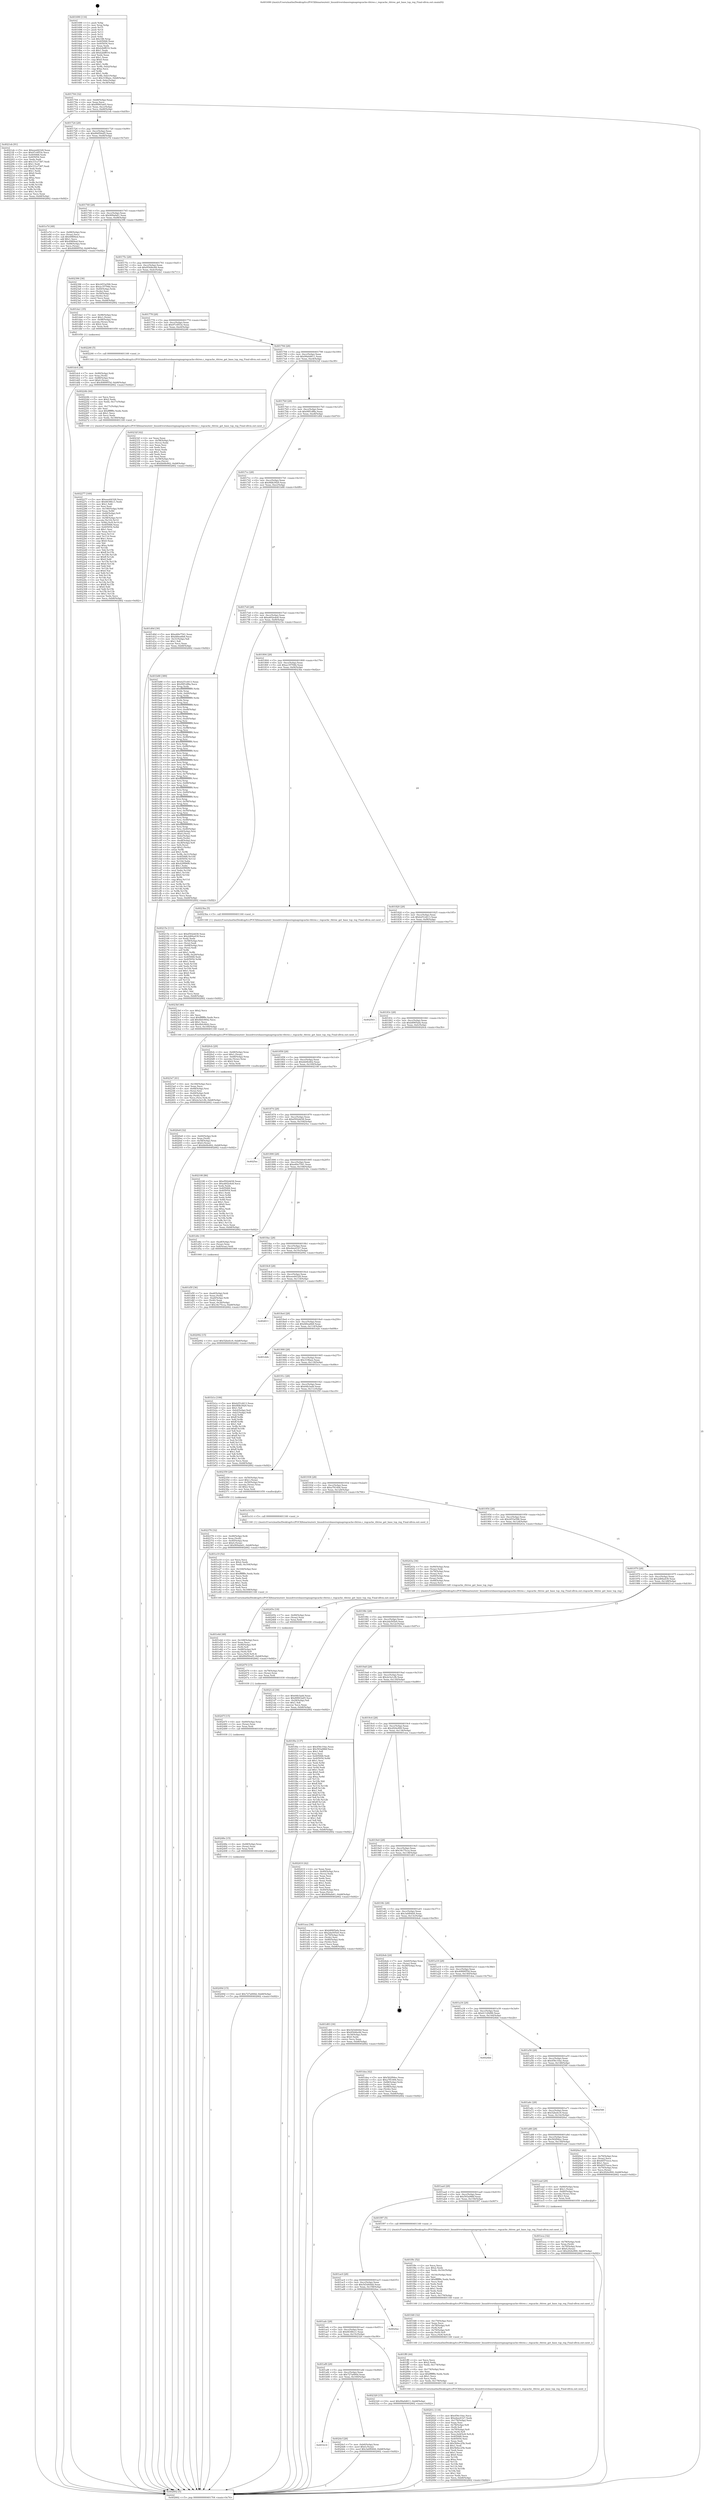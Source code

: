 digraph "0x401690" {
  label = "0x401690 (/mnt/c/Users/mathe/Desktop/tcc/POCII/binaries/extr_linuxdriversbaseregmapregcache-rbtree.c_regcache_rbtree_get_base_top_reg_Final-ollvm.out::main(0))"
  labelloc = "t"
  node[shape=record]

  Entry [label="",width=0.3,height=0.3,shape=circle,fillcolor=black,style=filled]
  "0x401704" [label="{
     0x401704 [32]\l
     | [instrs]\l
     &nbsp;&nbsp;0x401704 \<+6\>: mov -0xb8(%rbp),%eax\l
     &nbsp;&nbsp;0x40170a \<+2\>: mov %eax,%ecx\l
     &nbsp;&nbsp;0x40170c \<+6\>: sub $0x89903a65,%ecx\l
     &nbsp;&nbsp;0x401712 \<+6\>: mov %eax,-0xcc(%rbp)\l
     &nbsp;&nbsp;0x401718 \<+6\>: mov %ecx,-0xd0(%rbp)\l
     &nbsp;&nbsp;0x40171e \<+6\>: je 00000000004021eb \<main+0xb5b\>\l
  }"]
  "0x4021eb" [label="{
     0x4021eb [91]\l
     | [instrs]\l
     &nbsp;&nbsp;0x4021eb \<+5\>: mov $0xeee64328,%eax\l
     &nbsp;&nbsp;0x4021f0 \<+5\>: mov $0x97c0f53e,%ecx\l
     &nbsp;&nbsp;0x4021f5 \<+7\>: mov 0x405068,%edx\l
     &nbsp;&nbsp;0x4021fc \<+7\>: mov 0x405054,%esi\l
     &nbsp;&nbsp;0x402203 \<+2\>: mov %edx,%edi\l
     &nbsp;&nbsp;0x402205 \<+6\>: add $0x331a7387,%edi\l
     &nbsp;&nbsp;0x40220b \<+3\>: sub $0x1,%edi\l
     &nbsp;&nbsp;0x40220e \<+6\>: sub $0x331a7387,%edi\l
     &nbsp;&nbsp;0x402214 \<+3\>: imul %edi,%edx\l
     &nbsp;&nbsp;0x402217 \<+3\>: and $0x1,%edx\l
     &nbsp;&nbsp;0x40221a \<+3\>: cmp $0x0,%edx\l
     &nbsp;&nbsp;0x40221d \<+4\>: sete %r8b\l
     &nbsp;&nbsp;0x402221 \<+3\>: cmp $0xa,%esi\l
     &nbsp;&nbsp;0x402224 \<+4\>: setl %r9b\l
     &nbsp;&nbsp;0x402228 \<+3\>: mov %r8b,%r10b\l
     &nbsp;&nbsp;0x40222b \<+3\>: and %r9b,%r10b\l
     &nbsp;&nbsp;0x40222e \<+3\>: xor %r9b,%r8b\l
     &nbsp;&nbsp;0x402231 \<+3\>: or %r8b,%r10b\l
     &nbsp;&nbsp;0x402234 \<+4\>: test $0x1,%r10b\l
     &nbsp;&nbsp;0x402238 \<+3\>: cmovne %ecx,%eax\l
     &nbsp;&nbsp;0x40223b \<+6\>: mov %eax,-0xb8(%rbp)\l
     &nbsp;&nbsp;0x402241 \<+5\>: jmp 0000000000402662 \<main+0xfd2\>\l
  }"]
  "0x401724" [label="{
     0x401724 [28]\l
     | [instrs]\l
     &nbsp;&nbsp;0x401724 \<+5\>: jmp 0000000000401729 \<main+0x99\>\l
     &nbsp;&nbsp;0x401729 \<+6\>: mov -0xcc(%rbp),%eax\l
     &nbsp;&nbsp;0x40172f \<+5\>: sub $0x89d50ed5,%eax\l
     &nbsp;&nbsp;0x401734 \<+6\>: mov %eax,-0xd4(%rbp)\l
     &nbsp;&nbsp;0x40173a \<+6\>: je 0000000000401e7d \<main+0x7ed\>\l
  }"]
  Exit [label="",width=0.3,height=0.3,shape=circle,fillcolor=black,style=filled,peripheries=2]
  "0x401e7d" [label="{
     0x401e7d [48]\l
     | [instrs]\l
     &nbsp;&nbsp;0x401e7d \<+7\>: mov -0x88(%rbp),%rax\l
     &nbsp;&nbsp;0x401e84 \<+2\>: mov (%rax),%ecx\l
     &nbsp;&nbsp;0x401e86 \<+6\>: sub $0x498f4ed,%ecx\l
     &nbsp;&nbsp;0x401e8c \<+3\>: add $0x1,%ecx\l
     &nbsp;&nbsp;0x401e8f \<+6\>: add $0x498f4ed,%ecx\l
     &nbsp;&nbsp;0x401e95 \<+7\>: mov -0x88(%rbp),%rax\l
     &nbsp;&nbsp;0x401e9c \<+2\>: mov %ecx,(%rax)\l
     &nbsp;&nbsp;0x401e9e \<+10\>: movl $0x4089955d,-0xb8(%rbp)\l
     &nbsp;&nbsp;0x401ea8 \<+5\>: jmp 0000000000402662 \<main+0xfd2\>\l
  }"]
  "0x401740" [label="{
     0x401740 [28]\l
     | [instrs]\l
     &nbsp;&nbsp;0x401740 \<+5\>: jmp 0000000000401745 \<main+0xb5\>\l
     &nbsp;&nbsp;0x401745 \<+6\>: mov -0xcc(%rbp),%eax\l
     &nbsp;&nbsp;0x40174b \<+5\>: sub $0x909afa61,%eax\l
     &nbsp;&nbsp;0x401750 \<+6\>: mov %eax,-0xd8(%rbp)\l
     &nbsp;&nbsp;0x401756 \<+6\>: je 0000000000402396 \<main+0xd06\>\l
  }"]
  "0x401b14" [label="{
     0x401b14\l
  }", style=dashed]
  "0x402396" [label="{
     0x402396 [36]\l
     | [instrs]\l
     &nbsp;&nbsp;0x402396 \<+5\>: mov $0x2453a596,%eax\l
     &nbsp;&nbsp;0x40239b \<+5\>: mov $0xac35794b,%ecx\l
     &nbsp;&nbsp;0x4023a0 \<+4\>: mov -0x40(%rbp),%rdx\l
     &nbsp;&nbsp;0x4023a4 \<+2\>: mov (%rdx),%esi\l
     &nbsp;&nbsp;0x4023a6 \<+4\>: mov -0x50(%rbp),%rdx\l
     &nbsp;&nbsp;0x4023aa \<+2\>: cmp (%rdx),%esi\l
     &nbsp;&nbsp;0x4023ac \<+3\>: cmovl %ecx,%eax\l
     &nbsp;&nbsp;0x4023af \<+6\>: mov %eax,-0xb8(%rbp)\l
     &nbsp;&nbsp;0x4023b5 \<+5\>: jmp 0000000000402662 \<main+0xfd2\>\l
  }"]
  "0x40175c" [label="{
     0x40175c [28]\l
     | [instrs]\l
     &nbsp;&nbsp;0x40175c \<+5\>: jmp 0000000000401761 \<main+0xd1\>\l
     &nbsp;&nbsp;0x401761 \<+6\>: mov -0xcc(%rbp),%eax\l
     &nbsp;&nbsp;0x401767 \<+5\>: sub $0x9544bc84,%eax\l
     &nbsp;&nbsp;0x40176c \<+6\>: mov %eax,-0xdc(%rbp)\l
     &nbsp;&nbsp;0x401772 \<+6\>: je 0000000000401da1 \<main+0x711\>\l
  }"]
  "0x4024cf" [label="{
     0x4024cf [28]\l
     | [instrs]\l
     &nbsp;&nbsp;0x4024cf \<+7\>: mov -0xb0(%rbp),%rax\l
     &nbsp;&nbsp;0x4024d6 \<+6\>: movl $0x0,(%rax)\l
     &nbsp;&nbsp;0x4024dc \<+10\>: movl $0x3a0f0444,-0xb8(%rbp)\l
     &nbsp;&nbsp;0x4024e6 \<+5\>: jmp 0000000000402662 \<main+0xfd2\>\l
  }"]
  "0x401da1" [label="{
     0x401da1 [35]\l
     | [instrs]\l
     &nbsp;&nbsp;0x401da1 \<+7\>: mov -0x98(%rbp),%rax\l
     &nbsp;&nbsp;0x401da8 \<+6\>: movl $0x1,(%rax)\l
     &nbsp;&nbsp;0x401dae \<+7\>: mov -0x98(%rbp),%rax\l
     &nbsp;&nbsp;0x401db5 \<+3\>: movslq (%rax),%rax\l
     &nbsp;&nbsp;0x401db8 \<+4\>: shl $0x2,%rax\l
     &nbsp;&nbsp;0x401dbc \<+3\>: mov %rax,%rdi\l
     &nbsp;&nbsp;0x401dbf \<+5\>: call 0000000000401050 \<malloc@plt\>\l
     | [calls]\l
     &nbsp;&nbsp;0x401050 \{1\} (unknown)\l
  }"]
  "0x401778" [label="{
     0x401778 [28]\l
     | [instrs]\l
     &nbsp;&nbsp;0x401778 \<+5\>: jmp 000000000040177d \<main+0xed\>\l
     &nbsp;&nbsp;0x40177d \<+6\>: mov -0xcc(%rbp),%eax\l
     &nbsp;&nbsp;0x401783 \<+5\>: sub $0x97c0f53e,%eax\l
     &nbsp;&nbsp;0x401788 \<+6\>: mov %eax,-0xe0(%rbp)\l
     &nbsp;&nbsp;0x40178e \<+6\>: je 0000000000402246 \<main+0xbb6\>\l
  }"]
  "0x40249d" [label="{
     0x40249d [15]\l
     | [instrs]\l
     &nbsp;&nbsp;0x40249d \<+10\>: movl $0x727a000d,-0xb8(%rbp)\l
     &nbsp;&nbsp;0x4024a7 \<+5\>: jmp 0000000000402662 \<main+0xfd2\>\l
  }"]
  "0x402246" [label="{
     0x402246 [5]\l
     | [instrs]\l
     &nbsp;&nbsp;0x402246 \<+5\>: call 0000000000401160 \<next_i\>\l
     | [calls]\l
     &nbsp;&nbsp;0x401160 \{1\} (/mnt/c/Users/mathe/Desktop/tcc/POCII/binaries/extr_linuxdriversbaseregmapregcache-rbtree.c_regcache_rbtree_get_base_top_reg_Final-ollvm.out::next_i)\l
  }"]
  "0x401794" [label="{
     0x401794 [28]\l
     | [instrs]\l
     &nbsp;&nbsp;0x401794 \<+5\>: jmp 0000000000401799 \<main+0x109\>\l
     &nbsp;&nbsp;0x401799 \<+6\>: mov -0xcc(%rbp),%eax\l
     &nbsp;&nbsp;0x40179f \<+5\>: sub $0x99a0d611,%eax\l
     &nbsp;&nbsp;0x4017a4 \<+6\>: mov %eax,-0xe4(%rbp)\l
     &nbsp;&nbsp;0x4017aa \<+6\>: je 000000000040232f \<main+0xc9f\>\l
  }"]
  "0x40248e" [label="{
     0x40248e [15]\l
     | [instrs]\l
     &nbsp;&nbsp;0x40248e \<+4\>: mov -0x48(%rbp),%rax\l
     &nbsp;&nbsp;0x402492 \<+3\>: mov (%rax),%rax\l
     &nbsp;&nbsp;0x402495 \<+3\>: mov %rax,%rdi\l
     &nbsp;&nbsp;0x402498 \<+5\>: call 0000000000401030 \<free@plt\>\l
     | [calls]\l
     &nbsp;&nbsp;0x401030 \{1\} (unknown)\l
  }"]
  "0x40232f" [label="{
     0x40232f [42]\l
     | [instrs]\l
     &nbsp;&nbsp;0x40232f \<+2\>: xor %eax,%eax\l
     &nbsp;&nbsp;0x402331 \<+4\>: mov -0x58(%rbp),%rcx\l
     &nbsp;&nbsp;0x402335 \<+2\>: mov (%rcx),%edx\l
     &nbsp;&nbsp;0x402337 \<+2\>: mov %eax,%esi\l
     &nbsp;&nbsp;0x402339 \<+2\>: sub %edx,%esi\l
     &nbsp;&nbsp;0x40233b \<+2\>: mov %eax,%edx\l
     &nbsp;&nbsp;0x40233d \<+3\>: sub $0x1,%edx\l
     &nbsp;&nbsp;0x402340 \<+2\>: add %edx,%esi\l
     &nbsp;&nbsp;0x402342 \<+2\>: sub %esi,%eax\l
     &nbsp;&nbsp;0x402344 \<+4\>: mov -0x58(%rbp),%rcx\l
     &nbsp;&nbsp;0x402348 \<+2\>: mov %eax,(%rcx)\l
     &nbsp;&nbsp;0x40234a \<+10\>: movl $0xbb0fe462,-0xb8(%rbp)\l
     &nbsp;&nbsp;0x402354 \<+5\>: jmp 0000000000402662 \<main+0xfd2\>\l
  }"]
  "0x4017b0" [label="{
     0x4017b0 [28]\l
     | [instrs]\l
     &nbsp;&nbsp;0x4017b0 \<+5\>: jmp 00000000004017b5 \<main+0x125\>\l
     &nbsp;&nbsp;0x4017b5 \<+6\>: mov -0xcc(%rbp),%eax\l
     &nbsp;&nbsp;0x4017bb \<+5\>: sub $0x99f1df8a,%eax\l
     &nbsp;&nbsp;0x4017c0 \<+6\>: mov %eax,-0xe8(%rbp)\l
     &nbsp;&nbsp;0x4017c6 \<+6\>: je 0000000000401d0d \<main+0x67d\>\l
  }"]
  "0x40247f" [label="{
     0x40247f [15]\l
     | [instrs]\l
     &nbsp;&nbsp;0x40247f \<+4\>: mov -0x60(%rbp),%rax\l
     &nbsp;&nbsp;0x402483 \<+3\>: mov (%rax),%rax\l
     &nbsp;&nbsp;0x402486 \<+3\>: mov %rax,%rdi\l
     &nbsp;&nbsp;0x402489 \<+5\>: call 0000000000401030 \<free@plt\>\l
     | [calls]\l
     &nbsp;&nbsp;0x401030 \{1\} (unknown)\l
  }"]
  "0x401d0d" [label="{
     0x401d0d [30]\l
     | [instrs]\l
     &nbsp;&nbsp;0x401d0d \<+5\>: mov $0xe60e7541,%eax\l
     &nbsp;&nbsp;0x401d12 \<+5\>: mov $0xfd0ea6b8,%ecx\l
     &nbsp;&nbsp;0x401d17 \<+3\>: mov -0x31(%rbp),%dl\l
     &nbsp;&nbsp;0x401d1a \<+3\>: test $0x1,%dl\l
     &nbsp;&nbsp;0x401d1d \<+3\>: cmovne %ecx,%eax\l
     &nbsp;&nbsp;0x401d20 \<+6\>: mov %eax,-0xb8(%rbp)\l
     &nbsp;&nbsp;0x401d26 \<+5\>: jmp 0000000000402662 \<main+0xfd2\>\l
  }"]
  "0x4017cc" [label="{
     0x4017cc [28]\l
     | [instrs]\l
     &nbsp;&nbsp;0x4017cc \<+5\>: jmp 00000000004017d1 \<main+0x141\>\l
     &nbsp;&nbsp;0x4017d1 \<+6\>: mov -0xcc(%rbp),%eax\l
     &nbsp;&nbsp;0x4017d7 \<+5\>: sub $0x9fdb3929,%eax\l
     &nbsp;&nbsp;0x4017dc \<+6\>: mov %eax,-0xec(%rbp)\l
     &nbsp;&nbsp;0x4017e2 \<+6\>: je 0000000000401b88 \<main+0x4f8\>\l
  }"]
  "0x402470" [label="{
     0x402470 [15]\l
     | [instrs]\l
     &nbsp;&nbsp;0x402470 \<+4\>: mov -0x78(%rbp),%rax\l
     &nbsp;&nbsp;0x402474 \<+3\>: mov (%rax),%rax\l
     &nbsp;&nbsp;0x402477 \<+3\>: mov %rax,%rdi\l
     &nbsp;&nbsp;0x40247a \<+5\>: call 0000000000401030 \<free@plt\>\l
     | [calls]\l
     &nbsp;&nbsp;0x401030 \{1\} (unknown)\l
  }"]
  "0x401b88" [label="{
     0x401b88 [389]\l
     | [instrs]\l
     &nbsp;&nbsp;0x401b88 \<+5\>: mov $0xb251d413,%eax\l
     &nbsp;&nbsp;0x401b8d \<+5\>: mov $0x99f1df8a,%ecx\l
     &nbsp;&nbsp;0x401b92 \<+3\>: mov %rsp,%rdx\l
     &nbsp;&nbsp;0x401b95 \<+4\>: add $0xfffffffffffffff0,%rdx\l
     &nbsp;&nbsp;0x401b99 \<+3\>: mov %rdx,%rsp\l
     &nbsp;&nbsp;0x401b9c \<+7\>: mov %rdx,-0xb0(%rbp)\l
     &nbsp;&nbsp;0x401ba3 \<+3\>: mov %rsp,%rdx\l
     &nbsp;&nbsp;0x401ba6 \<+4\>: add $0xfffffffffffffff0,%rdx\l
     &nbsp;&nbsp;0x401baa \<+3\>: mov %rdx,%rsp\l
     &nbsp;&nbsp;0x401bad \<+3\>: mov %rsp,%rsi\l
     &nbsp;&nbsp;0x401bb0 \<+4\>: add $0xfffffffffffffff0,%rsi\l
     &nbsp;&nbsp;0x401bb4 \<+3\>: mov %rsi,%rsp\l
     &nbsp;&nbsp;0x401bb7 \<+7\>: mov %rsi,-0xa8(%rbp)\l
     &nbsp;&nbsp;0x401bbe \<+3\>: mov %rsp,%rsi\l
     &nbsp;&nbsp;0x401bc1 \<+4\>: add $0xfffffffffffffff0,%rsi\l
     &nbsp;&nbsp;0x401bc5 \<+3\>: mov %rsi,%rsp\l
     &nbsp;&nbsp;0x401bc8 \<+7\>: mov %rsi,-0xa0(%rbp)\l
     &nbsp;&nbsp;0x401bcf \<+3\>: mov %rsp,%rsi\l
     &nbsp;&nbsp;0x401bd2 \<+4\>: add $0xfffffffffffffff0,%rsi\l
     &nbsp;&nbsp;0x401bd6 \<+3\>: mov %rsi,%rsp\l
     &nbsp;&nbsp;0x401bd9 \<+7\>: mov %rsi,-0x98(%rbp)\l
     &nbsp;&nbsp;0x401be0 \<+3\>: mov %rsp,%rsi\l
     &nbsp;&nbsp;0x401be3 \<+4\>: add $0xfffffffffffffff0,%rsi\l
     &nbsp;&nbsp;0x401be7 \<+3\>: mov %rsi,%rsp\l
     &nbsp;&nbsp;0x401bea \<+7\>: mov %rsi,-0x90(%rbp)\l
     &nbsp;&nbsp;0x401bf1 \<+3\>: mov %rsp,%rsi\l
     &nbsp;&nbsp;0x401bf4 \<+4\>: add $0xfffffffffffffff0,%rsi\l
     &nbsp;&nbsp;0x401bf8 \<+3\>: mov %rsi,%rsp\l
     &nbsp;&nbsp;0x401bfb \<+7\>: mov %rsi,-0x88(%rbp)\l
     &nbsp;&nbsp;0x401c02 \<+3\>: mov %rsp,%rsi\l
     &nbsp;&nbsp;0x401c05 \<+4\>: add $0xfffffffffffffff0,%rsi\l
     &nbsp;&nbsp;0x401c09 \<+3\>: mov %rsi,%rsp\l
     &nbsp;&nbsp;0x401c0c \<+4\>: mov %rsi,-0x80(%rbp)\l
     &nbsp;&nbsp;0x401c10 \<+3\>: mov %rsp,%rsi\l
     &nbsp;&nbsp;0x401c13 \<+4\>: add $0xfffffffffffffff0,%rsi\l
     &nbsp;&nbsp;0x401c17 \<+3\>: mov %rsi,%rsp\l
     &nbsp;&nbsp;0x401c1a \<+4\>: mov %rsi,-0x78(%rbp)\l
     &nbsp;&nbsp;0x401c1e \<+3\>: mov %rsp,%rsi\l
     &nbsp;&nbsp;0x401c21 \<+4\>: add $0xfffffffffffffff0,%rsi\l
     &nbsp;&nbsp;0x401c25 \<+3\>: mov %rsi,%rsp\l
     &nbsp;&nbsp;0x401c28 \<+4\>: mov %rsi,-0x70(%rbp)\l
     &nbsp;&nbsp;0x401c2c \<+3\>: mov %rsp,%rsi\l
     &nbsp;&nbsp;0x401c2f \<+4\>: add $0xfffffffffffffff0,%rsi\l
     &nbsp;&nbsp;0x401c33 \<+3\>: mov %rsi,%rsp\l
     &nbsp;&nbsp;0x401c36 \<+4\>: mov %rsi,-0x68(%rbp)\l
     &nbsp;&nbsp;0x401c3a \<+3\>: mov %rsp,%rsi\l
     &nbsp;&nbsp;0x401c3d \<+4\>: add $0xfffffffffffffff0,%rsi\l
     &nbsp;&nbsp;0x401c41 \<+3\>: mov %rsi,%rsp\l
     &nbsp;&nbsp;0x401c44 \<+4\>: mov %rsi,-0x60(%rbp)\l
     &nbsp;&nbsp;0x401c48 \<+3\>: mov %rsp,%rsi\l
     &nbsp;&nbsp;0x401c4b \<+4\>: add $0xfffffffffffffff0,%rsi\l
     &nbsp;&nbsp;0x401c4f \<+3\>: mov %rsi,%rsp\l
     &nbsp;&nbsp;0x401c52 \<+4\>: mov %rsi,-0x58(%rbp)\l
     &nbsp;&nbsp;0x401c56 \<+3\>: mov %rsp,%rsi\l
     &nbsp;&nbsp;0x401c59 \<+4\>: add $0xfffffffffffffff0,%rsi\l
     &nbsp;&nbsp;0x401c5d \<+3\>: mov %rsi,%rsp\l
     &nbsp;&nbsp;0x401c60 \<+4\>: mov %rsi,-0x50(%rbp)\l
     &nbsp;&nbsp;0x401c64 \<+3\>: mov %rsp,%rsi\l
     &nbsp;&nbsp;0x401c67 \<+4\>: add $0xfffffffffffffff0,%rsi\l
     &nbsp;&nbsp;0x401c6b \<+3\>: mov %rsi,%rsp\l
     &nbsp;&nbsp;0x401c6e \<+4\>: mov %rsi,-0x48(%rbp)\l
     &nbsp;&nbsp;0x401c72 \<+3\>: mov %rsp,%rsi\l
     &nbsp;&nbsp;0x401c75 \<+4\>: add $0xfffffffffffffff0,%rsi\l
     &nbsp;&nbsp;0x401c79 \<+3\>: mov %rsi,%rsp\l
     &nbsp;&nbsp;0x401c7c \<+4\>: mov %rsi,-0x40(%rbp)\l
     &nbsp;&nbsp;0x401c80 \<+7\>: mov -0xb0(%rbp),%rsi\l
     &nbsp;&nbsp;0x401c87 \<+6\>: movl $0x0,(%rsi)\l
     &nbsp;&nbsp;0x401c8d \<+6\>: mov -0xbc(%rbp),%edi\l
     &nbsp;&nbsp;0x401c93 \<+2\>: mov %edi,(%rdx)\l
     &nbsp;&nbsp;0x401c95 \<+7\>: mov -0xa8(%rbp),%rsi\l
     &nbsp;&nbsp;0x401c9c \<+7\>: mov -0xc8(%rbp),%r8\l
     &nbsp;&nbsp;0x401ca3 \<+3\>: mov %r8,(%rsi)\l
     &nbsp;&nbsp;0x401ca6 \<+3\>: cmpl $0x2,(%rdx)\l
     &nbsp;&nbsp;0x401ca9 \<+4\>: setne %r9b\l
     &nbsp;&nbsp;0x401cad \<+4\>: and $0x1,%r9b\l
     &nbsp;&nbsp;0x401cb1 \<+4\>: mov %r9b,-0x31(%rbp)\l
     &nbsp;&nbsp;0x401cb5 \<+8\>: mov 0x405068,%r10d\l
     &nbsp;&nbsp;0x401cbd \<+8\>: mov 0x405054,%r11d\l
     &nbsp;&nbsp;0x401cc5 \<+3\>: mov %r10d,%ebx\l
     &nbsp;&nbsp;0x401cc8 \<+6\>: add $0x429f96f8,%ebx\l
     &nbsp;&nbsp;0x401cce \<+3\>: sub $0x1,%ebx\l
     &nbsp;&nbsp;0x401cd1 \<+6\>: sub $0x429f96f8,%ebx\l
     &nbsp;&nbsp;0x401cd7 \<+4\>: imul %ebx,%r10d\l
     &nbsp;&nbsp;0x401cdb \<+4\>: and $0x1,%r10d\l
     &nbsp;&nbsp;0x401cdf \<+4\>: cmp $0x0,%r10d\l
     &nbsp;&nbsp;0x401ce3 \<+4\>: sete %r9b\l
     &nbsp;&nbsp;0x401ce7 \<+4\>: cmp $0xa,%r11d\l
     &nbsp;&nbsp;0x401ceb \<+4\>: setl %r14b\l
     &nbsp;&nbsp;0x401cef \<+3\>: mov %r9b,%r15b\l
     &nbsp;&nbsp;0x401cf2 \<+3\>: and %r14b,%r15b\l
     &nbsp;&nbsp;0x401cf5 \<+3\>: xor %r14b,%r9b\l
     &nbsp;&nbsp;0x401cf8 \<+3\>: or %r9b,%r15b\l
     &nbsp;&nbsp;0x401cfb \<+4\>: test $0x1,%r15b\l
     &nbsp;&nbsp;0x401cff \<+3\>: cmovne %ecx,%eax\l
     &nbsp;&nbsp;0x401d02 \<+6\>: mov %eax,-0xb8(%rbp)\l
     &nbsp;&nbsp;0x401d08 \<+5\>: jmp 0000000000402662 \<main+0xfd2\>\l
  }"]
  "0x4017e8" [label="{
     0x4017e8 [28]\l
     | [instrs]\l
     &nbsp;&nbsp;0x4017e8 \<+5\>: jmp 00000000004017ed \<main+0x15d\>\l
     &nbsp;&nbsp;0x4017ed \<+6\>: mov -0xcc(%rbp),%eax\l
     &nbsp;&nbsp;0x4017f3 \<+5\>: sub $0xa602e4e8,%eax\l
     &nbsp;&nbsp;0x4017f8 \<+6\>: mov %eax,-0xf0(%rbp)\l
     &nbsp;&nbsp;0x4017fe \<+6\>: je 000000000040215e \<main+0xace\>\l
  }"]
  "0x40245e" [label="{
     0x40245e [18]\l
     | [instrs]\l
     &nbsp;&nbsp;0x40245e \<+7\>: mov -0x90(%rbp),%rax\l
     &nbsp;&nbsp;0x402465 \<+3\>: mov (%rax),%rax\l
     &nbsp;&nbsp;0x402468 \<+3\>: mov %rax,%rdi\l
     &nbsp;&nbsp;0x40246b \<+5\>: call 0000000000401030 \<free@plt\>\l
     | [calls]\l
     &nbsp;&nbsp;0x401030 \{1\} (unknown)\l
  }"]
  "0x40215e" [label="{
     0x40215e [111]\l
     | [instrs]\l
     &nbsp;&nbsp;0x40215e \<+5\>: mov $0xd502dd38,%eax\l
     &nbsp;&nbsp;0x402163 \<+5\>: mov $0x2d84a439,%ecx\l
     &nbsp;&nbsp;0x402168 \<+2\>: xor %edx,%edx\l
     &nbsp;&nbsp;0x40216a \<+4\>: mov -0x58(%rbp),%rsi\l
     &nbsp;&nbsp;0x40216e \<+2\>: mov (%rsi),%edi\l
     &nbsp;&nbsp;0x402170 \<+4\>: mov -0x68(%rbp),%rsi\l
     &nbsp;&nbsp;0x402174 \<+2\>: cmp (%rsi),%edi\l
     &nbsp;&nbsp;0x402176 \<+4\>: setl %r8b\l
     &nbsp;&nbsp;0x40217a \<+4\>: and $0x1,%r8b\l
     &nbsp;&nbsp;0x40217e \<+4\>: mov %r8b,-0x29(%rbp)\l
     &nbsp;&nbsp;0x402182 \<+7\>: mov 0x405068,%edi\l
     &nbsp;&nbsp;0x402189 \<+8\>: mov 0x405054,%r9d\l
     &nbsp;&nbsp;0x402191 \<+3\>: sub $0x1,%edx\l
     &nbsp;&nbsp;0x402194 \<+3\>: mov %edi,%r10d\l
     &nbsp;&nbsp;0x402197 \<+3\>: add %edx,%r10d\l
     &nbsp;&nbsp;0x40219a \<+4\>: imul %r10d,%edi\l
     &nbsp;&nbsp;0x40219e \<+3\>: and $0x1,%edi\l
     &nbsp;&nbsp;0x4021a1 \<+3\>: cmp $0x0,%edi\l
     &nbsp;&nbsp;0x4021a4 \<+4\>: sete %r8b\l
     &nbsp;&nbsp;0x4021a8 \<+4\>: cmp $0xa,%r9d\l
     &nbsp;&nbsp;0x4021ac \<+4\>: setl %r11b\l
     &nbsp;&nbsp;0x4021b0 \<+3\>: mov %r8b,%bl\l
     &nbsp;&nbsp;0x4021b3 \<+3\>: and %r11b,%bl\l
     &nbsp;&nbsp;0x4021b6 \<+3\>: xor %r11b,%r8b\l
     &nbsp;&nbsp;0x4021b9 \<+3\>: or %r8b,%bl\l
     &nbsp;&nbsp;0x4021bc \<+3\>: test $0x1,%bl\l
     &nbsp;&nbsp;0x4021bf \<+3\>: cmovne %ecx,%eax\l
     &nbsp;&nbsp;0x4021c2 \<+6\>: mov %eax,-0xb8(%rbp)\l
     &nbsp;&nbsp;0x4021c8 \<+5\>: jmp 0000000000402662 \<main+0xfd2\>\l
  }"]
  "0x401804" [label="{
     0x401804 [28]\l
     | [instrs]\l
     &nbsp;&nbsp;0x401804 \<+5\>: jmp 0000000000401809 \<main+0x179\>\l
     &nbsp;&nbsp;0x401809 \<+6\>: mov -0xcc(%rbp),%eax\l
     &nbsp;&nbsp;0x40180f \<+5\>: sub $0xac35794b,%eax\l
     &nbsp;&nbsp;0x401814 \<+6\>: mov %eax,-0xf4(%rbp)\l
     &nbsp;&nbsp;0x40181a \<+6\>: je 00000000004023ba \<main+0xd2a\>\l
  }"]
  "0x4023e7" [label="{
     0x4023e7 [41]\l
     | [instrs]\l
     &nbsp;&nbsp;0x4023e7 \<+6\>: mov -0x184(%rbp),%ecx\l
     &nbsp;&nbsp;0x4023ed \<+3\>: imul %eax,%ecx\l
     &nbsp;&nbsp;0x4023f0 \<+4\>: mov -0x48(%rbp),%rsi\l
     &nbsp;&nbsp;0x4023f4 \<+3\>: mov (%rsi),%rsi\l
     &nbsp;&nbsp;0x4023f7 \<+4\>: mov -0x40(%rbp),%rdi\l
     &nbsp;&nbsp;0x4023fb \<+3\>: movslq (%rdi),%rdi\l
     &nbsp;&nbsp;0x4023fe \<+3\>: mov %ecx,(%rsi,%rdi,4)\l
     &nbsp;&nbsp;0x402401 \<+10\>: movl $0x2e3a1cfb,-0xb8(%rbp)\l
     &nbsp;&nbsp;0x40240b \<+5\>: jmp 0000000000402662 \<main+0xfd2\>\l
  }"]
  "0x4023ba" [label="{
     0x4023ba [5]\l
     | [instrs]\l
     &nbsp;&nbsp;0x4023ba \<+5\>: call 0000000000401160 \<next_i\>\l
     | [calls]\l
     &nbsp;&nbsp;0x401160 \{1\} (/mnt/c/Users/mathe/Desktop/tcc/POCII/binaries/extr_linuxdriversbaseregmapregcache-rbtree.c_regcache_rbtree_get_base_top_reg_Final-ollvm.out::next_i)\l
  }"]
  "0x401820" [label="{
     0x401820 [28]\l
     | [instrs]\l
     &nbsp;&nbsp;0x401820 \<+5\>: jmp 0000000000401825 \<main+0x195\>\l
     &nbsp;&nbsp;0x401825 \<+6\>: mov -0xcc(%rbp),%eax\l
     &nbsp;&nbsp;0x40182b \<+5\>: sub $0xb251d413,%eax\l
     &nbsp;&nbsp;0x401830 \<+6\>: mov %eax,-0xf8(%rbp)\l
     &nbsp;&nbsp;0x401836 \<+6\>: je 0000000000402503 \<main+0xe73\>\l
  }"]
  "0x4023bf" [label="{
     0x4023bf [40]\l
     | [instrs]\l
     &nbsp;&nbsp;0x4023bf \<+5\>: mov $0x2,%ecx\l
     &nbsp;&nbsp;0x4023c4 \<+1\>: cltd\l
     &nbsp;&nbsp;0x4023c5 \<+2\>: idiv %ecx\l
     &nbsp;&nbsp;0x4023c7 \<+6\>: imul $0xfffffffe,%edx,%ecx\l
     &nbsp;&nbsp;0x4023cd \<+6\>: add $0x4bfc0642,%ecx\l
     &nbsp;&nbsp;0x4023d3 \<+3\>: add $0x1,%ecx\l
     &nbsp;&nbsp;0x4023d6 \<+6\>: sub $0x4bfc0642,%ecx\l
     &nbsp;&nbsp;0x4023dc \<+6\>: mov %ecx,-0x184(%rbp)\l
     &nbsp;&nbsp;0x4023e2 \<+5\>: call 0000000000401160 \<next_i\>\l
     | [calls]\l
     &nbsp;&nbsp;0x401160 \{1\} (/mnt/c/Users/mathe/Desktop/tcc/POCII/binaries/extr_linuxdriversbaseregmapregcache-rbtree.c_regcache_rbtree_get_base_top_reg_Final-ollvm.out::next_i)\l
  }"]
  "0x402503" [label="{
     0x402503\l
  }", style=dashed]
  "0x40183c" [label="{
     0x40183c [28]\l
     | [instrs]\l
     &nbsp;&nbsp;0x40183c \<+5\>: jmp 0000000000401841 \<main+0x1b1\>\l
     &nbsp;&nbsp;0x401841 \<+6\>: mov -0xcc(%rbp),%eax\l
     &nbsp;&nbsp;0x401847 \<+5\>: sub $0xb8905afa,%eax\l
     &nbsp;&nbsp;0x40184c \<+6\>: mov %eax,-0xfc(%rbp)\l
     &nbsp;&nbsp;0x401852 \<+6\>: je 00000000004020cb \<main+0xa3b\>\l
  }"]
  "0x402376" [label="{
     0x402376 [32]\l
     | [instrs]\l
     &nbsp;&nbsp;0x402376 \<+4\>: mov -0x48(%rbp),%rdi\l
     &nbsp;&nbsp;0x40237a \<+3\>: mov %rax,(%rdi)\l
     &nbsp;&nbsp;0x40237d \<+4\>: mov -0x40(%rbp),%rax\l
     &nbsp;&nbsp;0x402381 \<+6\>: movl $0x0,(%rax)\l
     &nbsp;&nbsp;0x402387 \<+10\>: movl $0x909afa61,-0xb8(%rbp)\l
     &nbsp;&nbsp;0x402391 \<+5\>: jmp 0000000000402662 \<main+0xfd2\>\l
  }"]
  "0x4020cb" [label="{
     0x4020cb [29]\l
     | [instrs]\l
     &nbsp;&nbsp;0x4020cb \<+4\>: mov -0x68(%rbp),%rax\l
     &nbsp;&nbsp;0x4020cf \<+6\>: movl $0x1,(%rax)\l
     &nbsp;&nbsp;0x4020d5 \<+4\>: mov -0x68(%rbp),%rax\l
     &nbsp;&nbsp;0x4020d9 \<+3\>: movslq (%rax),%rax\l
     &nbsp;&nbsp;0x4020dc \<+4\>: shl $0x2,%rax\l
     &nbsp;&nbsp;0x4020e0 \<+3\>: mov %rax,%rdi\l
     &nbsp;&nbsp;0x4020e3 \<+5\>: call 0000000000401050 \<malloc@plt\>\l
     | [calls]\l
     &nbsp;&nbsp;0x401050 \{1\} (unknown)\l
  }"]
  "0x401858" [label="{
     0x401858 [28]\l
     | [instrs]\l
     &nbsp;&nbsp;0x401858 \<+5\>: jmp 000000000040185d \<main+0x1cd\>\l
     &nbsp;&nbsp;0x40185d \<+6\>: mov -0xcc(%rbp),%eax\l
     &nbsp;&nbsp;0x401863 \<+5\>: sub $0xbb0fe462,%eax\l
     &nbsp;&nbsp;0x401868 \<+6\>: mov %eax,-0x100(%rbp)\l
     &nbsp;&nbsp;0x40186e \<+6\>: je 0000000000402108 \<main+0xa78\>\l
  }"]
  "0x401af8" [label="{
     0x401af8 [28]\l
     | [instrs]\l
     &nbsp;&nbsp;0x401af8 \<+5\>: jmp 0000000000401afd \<main+0x46d\>\l
     &nbsp;&nbsp;0x401afd \<+6\>: mov -0xcc(%rbp),%eax\l
     &nbsp;&nbsp;0x401b03 \<+5\>: sub $0x727a000d,%eax\l
     &nbsp;&nbsp;0x401b08 \<+6\>: mov %eax,-0x160(%rbp)\l
     &nbsp;&nbsp;0x401b0e \<+6\>: je 00000000004024cf \<main+0xe3f\>\l
  }"]
  "0x402108" [label="{
     0x402108 [86]\l
     | [instrs]\l
     &nbsp;&nbsp;0x402108 \<+5\>: mov $0xd502dd38,%eax\l
     &nbsp;&nbsp;0x40210d \<+5\>: mov $0xa602e4e8,%ecx\l
     &nbsp;&nbsp;0x402112 \<+2\>: xor %edx,%edx\l
     &nbsp;&nbsp;0x402114 \<+7\>: mov 0x405068,%esi\l
     &nbsp;&nbsp;0x40211b \<+7\>: mov 0x405054,%edi\l
     &nbsp;&nbsp;0x402122 \<+3\>: sub $0x1,%edx\l
     &nbsp;&nbsp;0x402125 \<+3\>: mov %esi,%r8d\l
     &nbsp;&nbsp;0x402128 \<+3\>: add %edx,%r8d\l
     &nbsp;&nbsp;0x40212b \<+4\>: imul %r8d,%esi\l
     &nbsp;&nbsp;0x40212f \<+3\>: and $0x1,%esi\l
     &nbsp;&nbsp;0x402132 \<+3\>: cmp $0x0,%esi\l
     &nbsp;&nbsp;0x402135 \<+4\>: sete %r9b\l
     &nbsp;&nbsp;0x402139 \<+3\>: cmp $0xa,%edi\l
     &nbsp;&nbsp;0x40213c \<+4\>: setl %r10b\l
     &nbsp;&nbsp;0x402140 \<+3\>: mov %r9b,%r11b\l
     &nbsp;&nbsp;0x402143 \<+3\>: and %r10b,%r11b\l
     &nbsp;&nbsp;0x402146 \<+3\>: xor %r10b,%r9b\l
     &nbsp;&nbsp;0x402149 \<+3\>: or %r9b,%r11b\l
     &nbsp;&nbsp;0x40214c \<+4\>: test $0x1,%r11b\l
     &nbsp;&nbsp;0x402150 \<+3\>: cmovne %ecx,%eax\l
     &nbsp;&nbsp;0x402153 \<+6\>: mov %eax,-0xb8(%rbp)\l
     &nbsp;&nbsp;0x402159 \<+5\>: jmp 0000000000402662 \<main+0xfd2\>\l
  }"]
  "0x401874" [label="{
     0x401874 [28]\l
     | [instrs]\l
     &nbsp;&nbsp;0x401874 \<+5\>: jmp 0000000000401879 \<main+0x1e9\>\l
     &nbsp;&nbsp;0x401879 \<+6\>: mov -0xcc(%rbp),%eax\l
     &nbsp;&nbsp;0x40187f \<+5\>: sub $0xd502dd38,%eax\l
     &nbsp;&nbsp;0x401884 \<+6\>: mov %eax,-0x104(%rbp)\l
     &nbsp;&nbsp;0x40188a \<+6\>: je 00000000004025ec \<main+0xf5c\>\l
  }"]
  "0x402320" [label="{
     0x402320 [15]\l
     | [instrs]\l
     &nbsp;&nbsp;0x402320 \<+10\>: movl $0x99a0d611,-0xb8(%rbp)\l
     &nbsp;&nbsp;0x40232a \<+5\>: jmp 0000000000402662 \<main+0xfd2\>\l
  }"]
  "0x4025ec" [label="{
     0x4025ec\l
  }", style=dashed]
  "0x401890" [label="{
     0x401890 [28]\l
     | [instrs]\l
     &nbsp;&nbsp;0x401890 \<+5\>: jmp 0000000000401895 \<main+0x205\>\l
     &nbsp;&nbsp;0x401895 \<+6\>: mov -0xcc(%rbp),%eax\l
     &nbsp;&nbsp;0x40189b \<+5\>: sub $0xe60e7541,%eax\l
     &nbsp;&nbsp;0x4018a0 \<+6\>: mov %eax,-0x108(%rbp)\l
     &nbsp;&nbsp;0x4018a6 \<+6\>: je 0000000000401d4c \<main+0x6bc\>\l
  }"]
  "0x401adc" [label="{
     0x401adc [28]\l
     | [instrs]\l
     &nbsp;&nbsp;0x401adc \<+5\>: jmp 0000000000401ae1 \<main+0x451\>\l
     &nbsp;&nbsp;0x401ae1 \<+6\>: mov -0xcc(%rbp),%eax\l
     &nbsp;&nbsp;0x401ae7 \<+5\>: sub $0x6638fcc1,%eax\l
     &nbsp;&nbsp;0x401aec \<+6\>: mov %eax,-0x15c(%rbp)\l
     &nbsp;&nbsp;0x401af2 \<+6\>: je 0000000000402320 \<main+0xc90\>\l
  }"]
  "0x401d4c" [label="{
     0x401d4c [19]\l
     | [instrs]\l
     &nbsp;&nbsp;0x401d4c \<+7\>: mov -0xa8(%rbp),%rax\l
     &nbsp;&nbsp;0x401d53 \<+3\>: mov (%rax),%rax\l
     &nbsp;&nbsp;0x401d56 \<+4\>: mov 0x8(%rax),%rdi\l
     &nbsp;&nbsp;0x401d5a \<+5\>: call 0000000000401060 \<atoi@plt\>\l
     | [calls]\l
     &nbsp;&nbsp;0x401060 \{1\} (unknown)\l
  }"]
  "0x4018ac" [label="{
     0x4018ac [28]\l
     | [instrs]\l
     &nbsp;&nbsp;0x4018ac \<+5\>: jmp 00000000004018b1 \<main+0x221\>\l
     &nbsp;&nbsp;0x4018b1 \<+6\>: mov -0xcc(%rbp),%eax\l
     &nbsp;&nbsp;0x4018b7 \<+5\>: sub $0xebee41b7,%eax\l
     &nbsp;&nbsp;0x4018bc \<+6\>: mov %eax,-0x10c(%rbp)\l
     &nbsp;&nbsp;0x4018c2 \<+6\>: je 0000000000402092 \<main+0xa02\>\l
  }"]
  "0x4024ac" [label="{
     0x4024ac\l
  }", style=dashed]
  "0x402092" [label="{
     0x402092 [15]\l
     | [instrs]\l
     &nbsp;&nbsp;0x402092 \<+10\>: movl $0x52befcc9,-0xb8(%rbp)\l
     &nbsp;&nbsp;0x40209c \<+5\>: jmp 0000000000402662 \<main+0xfd2\>\l
  }"]
  "0x4018c8" [label="{
     0x4018c8 [28]\l
     | [instrs]\l
     &nbsp;&nbsp;0x4018c8 \<+5\>: jmp 00000000004018cd \<main+0x23d\>\l
     &nbsp;&nbsp;0x4018cd \<+6\>: mov -0xcc(%rbp),%eax\l
     &nbsp;&nbsp;0x4018d3 \<+5\>: sub $0xeee64328,%eax\l
     &nbsp;&nbsp;0x4018d8 \<+6\>: mov %eax,-0x110(%rbp)\l
     &nbsp;&nbsp;0x4018de \<+6\>: je 0000000000402611 \<main+0xf81\>\l
  }"]
  "0x402277" [label="{
     0x402277 [169]\l
     | [instrs]\l
     &nbsp;&nbsp;0x402277 \<+5\>: mov $0xeee64328,%ecx\l
     &nbsp;&nbsp;0x40227c \<+5\>: mov $0x6638fcc1,%edx\l
     &nbsp;&nbsp;0x402281 \<+3\>: mov $0x1,%dil\l
     &nbsp;&nbsp;0x402284 \<+2\>: xor %esi,%esi\l
     &nbsp;&nbsp;0x402286 \<+7\>: mov -0x180(%rbp),%r8d\l
     &nbsp;&nbsp;0x40228d \<+4\>: imul %eax,%r8d\l
     &nbsp;&nbsp;0x402291 \<+4\>: mov -0x60(%rbp),%r9\l
     &nbsp;&nbsp;0x402295 \<+3\>: mov (%r9),%r9\l
     &nbsp;&nbsp;0x402298 \<+4\>: mov -0x58(%rbp),%r10\l
     &nbsp;&nbsp;0x40229c \<+3\>: movslq (%r10),%r10\l
     &nbsp;&nbsp;0x40229f \<+4\>: mov %r8d,(%r9,%r10,4)\l
     &nbsp;&nbsp;0x4022a3 \<+7\>: mov 0x405068,%eax\l
     &nbsp;&nbsp;0x4022aa \<+8\>: mov 0x405054,%r8d\l
     &nbsp;&nbsp;0x4022b2 \<+3\>: sub $0x1,%esi\l
     &nbsp;&nbsp;0x4022b5 \<+3\>: mov %eax,%r11d\l
     &nbsp;&nbsp;0x4022b8 \<+3\>: add %esi,%r11d\l
     &nbsp;&nbsp;0x4022bb \<+4\>: imul %r11d,%eax\l
     &nbsp;&nbsp;0x4022bf \<+3\>: and $0x1,%eax\l
     &nbsp;&nbsp;0x4022c2 \<+3\>: cmp $0x0,%eax\l
     &nbsp;&nbsp;0x4022c5 \<+3\>: sete %bl\l
     &nbsp;&nbsp;0x4022c8 \<+4\>: cmp $0xa,%r8d\l
     &nbsp;&nbsp;0x4022cc \<+4\>: setl %r14b\l
     &nbsp;&nbsp;0x4022d0 \<+3\>: mov %bl,%r15b\l
     &nbsp;&nbsp;0x4022d3 \<+4\>: xor $0xff,%r15b\l
     &nbsp;&nbsp;0x4022d7 \<+3\>: mov %r14b,%r12b\l
     &nbsp;&nbsp;0x4022da \<+4\>: xor $0xff,%r12b\l
     &nbsp;&nbsp;0x4022de \<+4\>: xor $0x0,%dil\l
     &nbsp;&nbsp;0x4022e2 \<+3\>: mov %r15b,%r13b\l
     &nbsp;&nbsp;0x4022e5 \<+4\>: and $0x0,%r13b\l
     &nbsp;&nbsp;0x4022e9 \<+3\>: and %dil,%bl\l
     &nbsp;&nbsp;0x4022ec \<+3\>: mov %r12b,%al\l
     &nbsp;&nbsp;0x4022ef \<+2\>: and $0x0,%al\l
     &nbsp;&nbsp;0x4022f1 \<+3\>: and %dil,%r14b\l
     &nbsp;&nbsp;0x4022f4 \<+3\>: or %bl,%r13b\l
     &nbsp;&nbsp;0x4022f7 \<+3\>: or %r14b,%al\l
     &nbsp;&nbsp;0x4022fa \<+3\>: xor %al,%r13b\l
     &nbsp;&nbsp;0x4022fd \<+3\>: or %r12b,%r15b\l
     &nbsp;&nbsp;0x402300 \<+4\>: xor $0xff,%r15b\l
     &nbsp;&nbsp;0x402304 \<+4\>: or $0x0,%dil\l
     &nbsp;&nbsp;0x402308 \<+3\>: and %dil,%r15b\l
     &nbsp;&nbsp;0x40230b \<+3\>: or %r15b,%r13b\l
     &nbsp;&nbsp;0x40230e \<+4\>: test $0x1,%r13b\l
     &nbsp;&nbsp;0x402312 \<+3\>: cmovne %edx,%ecx\l
     &nbsp;&nbsp;0x402315 \<+6\>: mov %ecx,-0xb8(%rbp)\l
     &nbsp;&nbsp;0x40231b \<+5\>: jmp 0000000000402662 \<main+0xfd2\>\l
  }"]
  "0x402611" [label="{
     0x402611\l
  }", style=dashed]
  "0x4018e4" [label="{
     0x4018e4 [28]\l
     | [instrs]\l
     &nbsp;&nbsp;0x4018e4 \<+5\>: jmp 00000000004018e9 \<main+0x259\>\l
     &nbsp;&nbsp;0x4018e9 \<+6\>: mov -0xcc(%rbp),%eax\l
     &nbsp;&nbsp;0x4018ef \<+5\>: sub $0xfd0ea6b8,%eax\l
     &nbsp;&nbsp;0x4018f4 \<+6\>: mov %eax,-0x114(%rbp)\l
     &nbsp;&nbsp;0x4018fa \<+6\>: je 0000000000401d2b \<main+0x69b\>\l
  }"]
  "0x40224b" [label="{
     0x40224b [44]\l
     | [instrs]\l
     &nbsp;&nbsp;0x40224b \<+2\>: xor %ecx,%ecx\l
     &nbsp;&nbsp;0x40224d \<+5\>: mov $0x2,%edx\l
     &nbsp;&nbsp;0x402252 \<+6\>: mov %edx,-0x17c(%rbp)\l
     &nbsp;&nbsp;0x402258 \<+1\>: cltd\l
     &nbsp;&nbsp;0x402259 \<+6\>: mov -0x17c(%rbp),%esi\l
     &nbsp;&nbsp;0x40225f \<+2\>: idiv %esi\l
     &nbsp;&nbsp;0x402261 \<+6\>: imul $0xfffffffe,%edx,%edx\l
     &nbsp;&nbsp;0x402267 \<+3\>: sub $0x1,%ecx\l
     &nbsp;&nbsp;0x40226a \<+2\>: sub %ecx,%edx\l
     &nbsp;&nbsp;0x40226c \<+6\>: mov %edx,-0x180(%rbp)\l
     &nbsp;&nbsp;0x402272 \<+5\>: call 0000000000401160 \<next_i\>\l
     | [calls]\l
     &nbsp;&nbsp;0x401160 \{1\} (/mnt/c/Users/mathe/Desktop/tcc/POCII/binaries/extr_linuxdriversbaseregmapregcache-rbtree.c_regcache_rbtree_get_base_top_reg_Final-ollvm.out::next_i)\l
  }"]
  "0x401d2b" [label="{
     0x401d2b\l
  }", style=dashed]
  "0x401900" [label="{
     0x401900 [28]\l
     | [instrs]\l
     &nbsp;&nbsp;0x401900 \<+5\>: jmp 0000000000401905 \<main+0x275\>\l
     &nbsp;&nbsp;0x401905 \<+6\>: mov -0xcc(%rbp),%eax\l
     &nbsp;&nbsp;0x40190b \<+5\>: sub $0x319faee,%eax\l
     &nbsp;&nbsp;0x401910 \<+6\>: mov %eax,-0x118(%rbp)\l
     &nbsp;&nbsp;0x401916 \<+6\>: je 0000000000401b1e \<main+0x48e\>\l
  }"]
  "0x4020e8" [label="{
     0x4020e8 [32]\l
     | [instrs]\l
     &nbsp;&nbsp;0x4020e8 \<+4\>: mov -0x60(%rbp),%rdi\l
     &nbsp;&nbsp;0x4020ec \<+3\>: mov %rax,(%rdi)\l
     &nbsp;&nbsp;0x4020ef \<+4\>: mov -0x58(%rbp),%rax\l
     &nbsp;&nbsp;0x4020f3 \<+6\>: movl $0x0,(%rax)\l
     &nbsp;&nbsp;0x4020f9 \<+10\>: movl $0xbb0fe462,-0xb8(%rbp)\l
     &nbsp;&nbsp;0x402103 \<+5\>: jmp 0000000000402662 \<main+0xfd2\>\l
  }"]
  "0x401b1e" [label="{
     0x401b1e [106]\l
     | [instrs]\l
     &nbsp;&nbsp;0x401b1e \<+5\>: mov $0xb251d413,%eax\l
     &nbsp;&nbsp;0x401b23 \<+5\>: mov $0x9fdb3929,%ecx\l
     &nbsp;&nbsp;0x401b28 \<+2\>: mov $0x1,%dl\l
     &nbsp;&nbsp;0x401b2a \<+7\>: mov -0xb2(%rbp),%sil\l
     &nbsp;&nbsp;0x401b31 \<+7\>: mov -0xb1(%rbp),%dil\l
     &nbsp;&nbsp;0x401b38 \<+3\>: mov %sil,%r8b\l
     &nbsp;&nbsp;0x401b3b \<+4\>: xor $0xff,%r8b\l
     &nbsp;&nbsp;0x401b3f \<+3\>: mov %dil,%r9b\l
     &nbsp;&nbsp;0x401b42 \<+4\>: xor $0xff,%r9b\l
     &nbsp;&nbsp;0x401b46 \<+3\>: xor $0x1,%dl\l
     &nbsp;&nbsp;0x401b49 \<+3\>: mov %r8b,%r10b\l
     &nbsp;&nbsp;0x401b4c \<+4\>: and $0xff,%r10b\l
     &nbsp;&nbsp;0x401b50 \<+3\>: and %dl,%sil\l
     &nbsp;&nbsp;0x401b53 \<+3\>: mov %r9b,%r11b\l
     &nbsp;&nbsp;0x401b56 \<+4\>: and $0xff,%r11b\l
     &nbsp;&nbsp;0x401b5a \<+3\>: and %dl,%dil\l
     &nbsp;&nbsp;0x401b5d \<+3\>: or %sil,%r10b\l
     &nbsp;&nbsp;0x401b60 \<+3\>: or %dil,%r11b\l
     &nbsp;&nbsp;0x401b63 \<+3\>: xor %r11b,%r10b\l
     &nbsp;&nbsp;0x401b66 \<+3\>: or %r9b,%r8b\l
     &nbsp;&nbsp;0x401b69 \<+4\>: xor $0xff,%r8b\l
     &nbsp;&nbsp;0x401b6d \<+3\>: or $0x1,%dl\l
     &nbsp;&nbsp;0x401b70 \<+3\>: and %dl,%r8b\l
     &nbsp;&nbsp;0x401b73 \<+3\>: or %r8b,%r10b\l
     &nbsp;&nbsp;0x401b76 \<+4\>: test $0x1,%r10b\l
     &nbsp;&nbsp;0x401b7a \<+3\>: cmovne %ecx,%eax\l
     &nbsp;&nbsp;0x401b7d \<+6\>: mov %eax,-0xb8(%rbp)\l
     &nbsp;&nbsp;0x401b83 \<+5\>: jmp 0000000000402662 \<main+0xfd2\>\l
  }"]
  "0x40191c" [label="{
     0x40191c [28]\l
     | [instrs]\l
     &nbsp;&nbsp;0x40191c \<+5\>: jmp 0000000000401921 \<main+0x291\>\l
     &nbsp;&nbsp;0x401921 \<+6\>: mov -0xcc(%rbp),%eax\l
     &nbsp;&nbsp;0x401927 \<+5\>: sub $0x64b3add,%eax\l
     &nbsp;&nbsp;0x40192c \<+6\>: mov %eax,-0x11c(%rbp)\l
     &nbsp;&nbsp;0x401932 \<+6\>: je 0000000000402359 \<main+0xcc9\>\l
  }"]
  "0x402662" [label="{
     0x402662 [5]\l
     | [instrs]\l
     &nbsp;&nbsp;0x402662 \<+5\>: jmp 0000000000401704 \<main+0x74\>\l
  }"]
  "0x401690" [label="{
     0x401690 [116]\l
     | [instrs]\l
     &nbsp;&nbsp;0x401690 \<+1\>: push %rbp\l
     &nbsp;&nbsp;0x401691 \<+3\>: mov %rsp,%rbp\l
     &nbsp;&nbsp;0x401694 \<+2\>: push %r15\l
     &nbsp;&nbsp;0x401696 \<+2\>: push %r14\l
     &nbsp;&nbsp;0x401698 \<+2\>: push %r13\l
     &nbsp;&nbsp;0x40169a \<+2\>: push %r12\l
     &nbsp;&nbsp;0x40169c \<+1\>: push %rbx\l
     &nbsp;&nbsp;0x40169d \<+7\>: sub $0x188,%rsp\l
     &nbsp;&nbsp;0x4016a4 \<+7\>: mov 0x405068,%eax\l
     &nbsp;&nbsp;0x4016ab \<+7\>: mov 0x405054,%ecx\l
     &nbsp;&nbsp;0x4016b2 \<+2\>: mov %eax,%edx\l
     &nbsp;&nbsp;0x4016b4 \<+6\>: sub $0xb2bff016,%edx\l
     &nbsp;&nbsp;0x4016ba \<+3\>: sub $0x1,%edx\l
     &nbsp;&nbsp;0x4016bd \<+6\>: add $0xb2bff016,%edx\l
     &nbsp;&nbsp;0x4016c3 \<+3\>: imul %edx,%eax\l
     &nbsp;&nbsp;0x4016c6 \<+3\>: and $0x1,%eax\l
     &nbsp;&nbsp;0x4016c9 \<+3\>: cmp $0x0,%eax\l
     &nbsp;&nbsp;0x4016cc \<+4\>: sete %r8b\l
     &nbsp;&nbsp;0x4016d0 \<+4\>: and $0x1,%r8b\l
     &nbsp;&nbsp;0x4016d4 \<+7\>: mov %r8b,-0xb2(%rbp)\l
     &nbsp;&nbsp;0x4016db \<+3\>: cmp $0xa,%ecx\l
     &nbsp;&nbsp;0x4016de \<+4\>: setl %r8b\l
     &nbsp;&nbsp;0x4016e2 \<+4\>: and $0x1,%r8b\l
     &nbsp;&nbsp;0x4016e6 \<+7\>: mov %r8b,-0xb1(%rbp)\l
     &nbsp;&nbsp;0x4016ed \<+10\>: movl $0x319faee,-0xb8(%rbp)\l
     &nbsp;&nbsp;0x4016f7 \<+6\>: mov %edi,-0xbc(%rbp)\l
     &nbsp;&nbsp;0x4016fd \<+7\>: mov %rsi,-0xc8(%rbp)\l
  }"]
  "0x40201c" [label="{
     0x40201c [118]\l
     | [instrs]\l
     &nbsp;&nbsp;0x40201c \<+5\>: mov $0x456c10ac,%ecx\l
     &nbsp;&nbsp;0x402021 \<+5\>: mov $0xebee41b7,%edx\l
     &nbsp;&nbsp;0x402026 \<+6\>: mov -0x178(%rbp),%esi\l
     &nbsp;&nbsp;0x40202c \<+3\>: imul %eax,%esi\l
     &nbsp;&nbsp;0x40202f \<+4\>: mov -0x78(%rbp),%r8\l
     &nbsp;&nbsp;0x402033 \<+3\>: mov (%r8),%r8\l
     &nbsp;&nbsp;0x402036 \<+4\>: mov -0x70(%rbp),%r9\l
     &nbsp;&nbsp;0x40203a \<+3\>: movslq (%r9),%r9\l
     &nbsp;&nbsp;0x40203d \<+5\>: mov %esi,0x4(%r8,%r9,8)\l
     &nbsp;&nbsp;0x402042 \<+7\>: mov 0x405068,%eax\l
     &nbsp;&nbsp;0x402049 \<+7\>: mov 0x405054,%esi\l
     &nbsp;&nbsp;0x402050 \<+2\>: mov %eax,%edi\l
     &nbsp;&nbsp;0x402052 \<+6\>: add $0x5b9ec25b,%edi\l
     &nbsp;&nbsp;0x402058 \<+3\>: sub $0x1,%edi\l
     &nbsp;&nbsp;0x40205b \<+6\>: sub $0x5b9ec25b,%edi\l
     &nbsp;&nbsp;0x402061 \<+3\>: imul %edi,%eax\l
     &nbsp;&nbsp;0x402064 \<+3\>: and $0x1,%eax\l
     &nbsp;&nbsp;0x402067 \<+3\>: cmp $0x0,%eax\l
     &nbsp;&nbsp;0x40206a \<+4\>: sete %r10b\l
     &nbsp;&nbsp;0x40206e \<+3\>: cmp $0xa,%esi\l
     &nbsp;&nbsp;0x402071 \<+4\>: setl %r11b\l
     &nbsp;&nbsp;0x402075 \<+3\>: mov %r10b,%bl\l
     &nbsp;&nbsp;0x402078 \<+3\>: and %r11b,%bl\l
     &nbsp;&nbsp;0x40207b \<+3\>: xor %r11b,%r10b\l
     &nbsp;&nbsp;0x40207e \<+3\>: or %r10b,%bl\l
     &nbsp;&nbsp;0x402081 \<+3\>: test $0x1,%bl\l
     &nbsp;&nbsp;0x402084 \<+3\>: cmovne %edx,%ecx\l
     &nbsp;&nbsp;0x402087 \<+6\>: mov %ecx,-0xb8(%rbp)\l
     &nbsp;&nbsp;0x40208d \<+5\>: jmp 0000000000402662 \<main+0xfd2\>\l
  }"]
  "0x401d5f" [label="{
     0x401d5f [36]\l
     | [instrs]\l
     &nbsp;&nbsp;0x401d5f \<+7\>: mov -0xa0(%rbp),%rdi\l
     &nbsp;&nbsp;0x401d66 \<+2\>: mov %eax,(%rdi)\l
     &nbsp;&nbsp;0x401d68 \<+7\>: mov -0xa0(%rbp),%rdi\l
     &nbsp;&nbsp;0x401d6f \<+2\>: mov (%rdi),%eax\l
     &nbsp;&nbsp;0x401d71 \<+3\>: mov %eax,-0x30(%rbp)\l
     &nbsp;&nbsp;0x401d74 \<+10\>: movl $0x34c75cca,-0xb8(%rbp)\l
     &nbsp;&nbsp;0x401d7e \<+5\>: jmp 0000000000402662 \<main+0xfd2\>\l
  }"]
  "0x401ff0" [label="{
     0x401ff0 [44]\l
     | [instrs]\l
     &nbsp;&nbsp;0x401ff0 \<+2\>: xor %ecx,%ecx\l
     &nbsp;&nbsp;0x401ff2 \<+5\>: mov $0x2,%edx\l
     &nbsp;&nbsp;0x401ff7 \<+6\>: mov %edx,-0x174(%rbp)\l
     &nbsp;&nbsp;0x401ffd \<+1\>: cltd\l
     &nbsp;&nbsp;0x401ffe \<+6\>: mov -0x174(%rbp),%esi\l
     &nbsp;&nbsp;0x402004 \<+2\>: idiv %esi\l
     &nbsp;&nbsp;0x402006 \<+6\>: imul $0xfffffffe,%edx,%edx\l
     &nbsp;&nbsp;0x40200c \<+3\>: sub $0x1,%ecx\l
     &nbsp;&nbsp;0x40200f \<+2\>: sub %ecx,%edx\l
     &nbsp;&nbsp;0x402011 \<+6\>: mov %edx,-0x178(%rbp)\l
     &nbsp;&nbsp;0x402017 \<+5\>: call 0000000000401160 \<next_i\>\l
     | [calls]\l
     &nbsp;&nbsp;0x401160 \{1\} (/mnt/c/Users/mathe/Desktop/tcc/POCII/binaries/extr_linuxdriversbaseregmapregcache-rbtree.c_regcache_rbtree_get_base_top_reg_Final-ollvm.out::next_i)\l
  }"]
  "0x402359" [label="{
     0x402359 [29]\l
     | [instrs]\l
     &nbsp;&nbsp;0x402359 \<+4\>: mov -0x50(%rbp),%rax\l
     &nbsp;&nbsp;0x40235d \<+6\>: movl $0x1,(%rax)\l
     &nbsp;&nbsp;0x402363 \<+4\>: mov -0x50(%rbp),%rax\l
     &nbsp;&nbsp;0x402367 \<+3\>: movslq (%rax),%rax\l
     &nbsp;&nbsp;0x40236a \<+4\>: shl $0x2,%rax\l
     &nbsp;&nbsp;0x40236e \<+3\>: mov %rax,%rdi\l
     &nbsp;&nbsp;0x402371 \<+5\>: call 0000000000401050 \<malloc@plt\>\l
     | [calls]\l
     &nbsp;&nbsp;0x401050 \{1\} (unknown)\l
  }"]
  "0x401938" [label="{
     0x401938 [28]\l
     | [instrs]\l
     &nbsp;&nbsp;0x401938 \<+5\>: jmp 000000000040193d \<main+0x2ad\>\l
     &nbsp;&nbsp;0x40193d \<+6\>: mov -0xcc(%rbp),%eax\l
     &nbsp;&nbsp;0x401943 \<+5\>: sub $0xa781494,%eax\l
     &nbsp;&nbsp;0x401948 \<+6\>: mov %eax,-0x120(%rbp)\l
     &nbsp;&nbsp;0x40194e \<+6\>: je 0000000000401e14 \<main+0x784\>\l
  }"]
  "0x401fd0" [label="{
     0x401fd0 [32]\l
     | [instrs]\l
     &nbsp;&nbsp;0x401fd0 \<+6\>: mov -0x170(%rbp),%ecx\l
     &nbsp;&nbsp;0x401fd6 \<+3\>: imul %eax,%ecx\l
     &nbsp;&nbsp;0x401fd9 \<+4\>: mov -0x78(%rbp),%r8\l
     &nbsp;&nbsp;0x401fdd \<+3\>: mov (%r8),%r8\l
     &nbsp;&nbsp;0x401fe0 \<+4\>: mov -0x70(%rbp),%r9\l
     &nbsp;&nbsp;0x401fe4 \<+3\>: movslq (%r9),%r9\l
     &nbsp;&nbsp;0x401fe7 \<+4\>: mov %ecx,(%r8,%r9,8)\l
     &nbsp;&nbsp;0x401feb \<+5\>: call 0000000000401160 \<next_i\>\l
     | [calls]\l
     &nbsp;&nbsp;0x401160 \{1\} (/mnt/c/Users/mathe/Desktop/tcc/POCII/binaries/extr_linuxdriversbaseregmapregcache-rbtree.c_regcache_rbtree_get_base_top_reg_Final-ollvm.out::next_i)\l
  }"]
  "0x401e14" [label="{
     0x401e14 [5]\l
     | [instrs]\l
     &nbsp;&nbsp;0x401e14 \<+5\>: call 0000000000401160 \<next_i\>\l
     | [calls]\l
     &nbsp;&nbsp;0x401160 \{1\} (/mnt/c/Users/mathe/Desktop/tcc/POCII/binaries/extr_linuxdriversbaseregmapregcache-rbtree.c_regcache_rbtree_get_base_top_reg_Final-ollvm.out::next_i)\l
  }"]
  "0x401954" [label="{
     0x401954 [28]\l
     | [instrs]\l
     &nbsp;&nbsp;0x401954 \<+5\>: jmp 0000000000401959 \<main+0x2c9\>\l
     &nbsp;&nbsp;0x401959 \<+6\>: mov -0xcc(%rbp),%eax\l
     &nbsp;&nbsp;0x40195f \<+5\>: sub $0x2453a596,%eax\l
     &nbsp;&nbsp;0x401964 \<+6\>: mov %eax,-0x124(%rbp)\l
     &nbsp;&nbsp;0x40196a \<+6\>: je 000000000040243a \<main+0xdaa\>\l
  }"]
  "0x401f9c" [label="{
     0x401f9c [52]\l
     | [instrs]\l
     &nbsp;&nbsp;0x401f9c \<+2\>: xor %ecx,%ecx\l
     &nbsp;&nbsp;0x401f9e \<+5\>: mov $0x2,%edx\l
     &nbsp;&nbsp;0x401fa3 \<+6\>: mov %edx,-0x16c(%rbp)\l
     &nbsp;&nbsp;0x401fa9 \<+1\>: cltd\l
     &nbsp;&nbsp;0x401faa \<+6\>: mov -0x16c(%rbp),%esi\l
     &nbsp;&nbsp;0x401fb0 \<+2\>: idiv %esi\l
     &nbsp;&nbsp;0x401fb2 \<+6\>: imul $0xfffffffe,%edx,%edx\l
     &nbsp;&nbsp;0x401fb8 \<+2\>: mov %ecx,%edi\l
     &nbsp;&nbsp;0x401fba \<+2\>: sub %edx,%edi\l
     &nbsp;&nbsp;0x401fbc \<+2\>: mov %ecx,%edx\l
     &nbsp;&nbsp;0x401fbe \<+3\>: sub $0x1,%edx\l
     &nbsp;&nbsp;0x401fc1 \<+2\>: add %edx,%edi\l
     &nbsp;&nbsp;0x401fc3 \<+2\>: sub %edi,%ecx\l
     &nbsp;&nbsp;0x401fc5 \<+6\>: mov %ecx,-0x170(%rbp)\l
     &nbsp;&nbsp;0x401fcb \<+5\>: call 0000000000401160 \<next_i\>\l
     | [calls]\l
     &nbsp;&nbsp;0x401160 \{1\} (/mnt/c/Users/mathe/Desktop/tcc/POCII/binaries/extr_linuxdriversbaseregmapregcache-rbtree.c_regcache_rbtree_get_base_top_reg_Final-ollvm.out::next_i)\l
  }"]
  "0x40243a" [label="{
     0x40243a [36]\l
     | [instrs]\l
     &nbsp;&nbsp;0x40243a \<+7\>: mov -0x90(%rbp),%rax\l
     &nbsp;&nbsp;0x402441 \<+3\>: mov (%rax),%rdi\l
     &nbsp;&nbsp;0x402444 \<+4\>: mov -0x78(%rbp),%rax\l
     &nbsp;&nbsp;0x402448 \<+3\>: mov (%rax),%rsi\l
     &nbsp;&nbsp;0x40244b \<+4\>: mov -0x60(%rbp),%rax\l
     &nbsp;&nbsp;0x40244f \<+3\>: mov (%rax),%rdx\l
     &nbsp;&nbsp;0x402452 \<+4\>: mov -0x48(%rbp),%rax\l
     &nbsp;&nbsp;0x402456 \<+3\>: mov (%rax),%rcx\l
     &nbsp;&nbsp;0x402459 \<+5\>: call 00000000004013d0 \<regcache_rbtree_get_base_top_reg\>\l
     | [calls]\l
     &nbsp;&nbsp;0x4013d0 \{1\} (/mnt/c/Users/mathe/Desktop/tcc/POCII/binaries/extr_linuxdriversbaseregmapregcache-rbtree.c_regcache_rbtree_get_base_top_reg_Final-ollvm.out::regcache_rbtree_get_base_top_reg)\l
  }"]
  "0x401970" [label="{
     0x401970 [28]\l
     | [instrs]\l
     &nbsp;&nbsp;0x401970 \<+5\>: jmp 0000000000401975 \<main+0x2e5\>\l
     &nbsp;&nbsp;0x401975 \<+6\>: mov -0xcc(%rbp),%eax\l
     &nbsp;&nbsp;0x40197b \<+5\>: sub $0x2d84a439,%eax\l
     &nbsp;&nbsp;0x401980 \<+6\>: mov %eax,-0x128(%rbp)\l
     &nbsp;&nbsp;0x401986 \<+6\>: je 00000000004021cd \<main+0xb3d\>\l
  }"]
  "0x401ac0" [label="{
     0x401ac0 [28]\l
     | [instrs]\l
     &nbsp;&nbsp;0x401ac0 \<+5\>: jmp 0000000000401ac5 \<main+0x435\>\l
     &nbsp;&nbsp;0x401ac5 \<+6\>: mov -0xcc(%rbp),%eax\l
     &nbsp;&nbsp;0x401acb \<+5\>: sub $0x5d3d444d,%eax\l
     &nbsp;&nbsp;0x401ad0 \<+6\>: mov %eax,-0x158(%rbp)\l
     &nbsp;&nbsp;0x401ad6 \<+6\>: je 00000000004024ac \<main+0xe1c\>\l
  }"]
  "0x4021cd" [label="{
     0x4021cd [30]\l
     | [instrs]\l
     &nbsp;&nbsp;0x4021cd \<+5\>: mov $0x64b3add,%eax\l
     &nbsp;&nbsp;0x4021d2 \<+5\>: mov $0x89903a65,%ecx\l
     &nbsp;&nbsp;0x4021d7 \<+3\>: mov -0x29(%rbp),%dl\l
     &nbsp;&nbsp;0x4021da \<+3\>: test $0x1,%dl\l
     &nbsp;&nbsp;0x4021dd \<+3\>: cmovne %ecx,%eax\l
     &nbsp;&nbsp;0x4021e0 \<+6\>: mov %eax,-0xb8(%rbp)\l
     &nbsp;&nbsp;0x4021e6 \<+5\>: jmp 0000000000402662 \<main+0xfd2\>\l
  }"]
  "0x40198c" [label="{
     0x40198c [28]\l
     | [instrs]\l
     &nbsp;&nbsp;0x40198c \<+5\>: jmp 0000000000401991 \<main+0x301\>\l
     &nbsp;&nbsp;0x401991 \<+6\>: mov -0xcc(%rbp),%eax\l
     &nbsp;&nbsp;0x401997 \<+5\>: sub $0x2da505e0,%eax\l
     &nbsp;&nbsp;0x40199c \<+6\>: mov %eax,-0x12c(%rbp)\l
     &nbsp;&nbsp;0x4019a2 \<+6\>: je 0000000000401f0e \<main+0x87e\>\l
  }"]
  "0x401f97" [label="{
     0x401f97 [5]\l
     | [instrs]\l
     &nbsp;&nbsp;0x401f97 \<+5\>: call 0000000000401160 \<next_i\>\l
     | [calls]\l
     &nbsp;&nbsp;0x401160 \{1\} (/mnt/c/Users/mathe/Desktop/tcc/POCII/binaries/extr_linuxdriversbaseregmapregcache-rbtree.c_regcache_rbtree_get_base_top_reg_Final-ollvm.out::next_i)\l
  }"]
  "0x401f0e" [label="{
     0x401f0e [137]\l
     | [instrs]\l
     &nbsp;&nbsp;0x401f0e \<+5\>: mov $0x456c10ac,%eax\l
     &nbsp;&nbsp;0x401f13 \<+5\>: mov $0x593a986f,%ecx\l
     &nbsp;&nbsp;0x401f18 \<+2\>: mov $0x1,%dl\l
     &nbsp;&nbsp;0x401f1a \<+2\>: xor %esi,%esi\l
     &nbsp;&nbsp;0x401f1c \<+7\>: mov 0x405068,%edi\l
     &nbsp;&nbsp;0x401f23 \<+8\>: mov 0x405054,%r8d\l
     &nbsp;&nbsp;0x401f2b \<+3\>: sub $0x1,%esi\l
     &nbsp;&nbsp;0x401f2e \<+3\>: mov %edi,%r9d\l
     &nbsp;&nbsp;0x401f31 \<+3\>: add %esi,%r9d\l
     &nbsp;&nbsp;0x401f34 \<+4\>: imul %r9d,%edi\l
     &nbsp;&nbsp;0x401f38 \<+3\>: and $0x1,%edi\l
     &nbsp;&nbsp;0x401f3b \<+3\>: cmp $0x0,%edi\l
     &nbsp;&nbsp;0x401f3e \<+4\>: sete %r10b\l
     &nbsp;&nbsp;0x401f42 \<+4\>: cmp $0xa,%r8d\l
     &nbsp;&nbsp;0x401f46 \<+4\>: setl %r11b\l
     &nbsp;&nbsp;0x401f4a \<+3\>: mov %r10b,%bl\l
     &nbsp;&nbsp;0x401f4d \<+3\>: xor $0xff,%bl\l
     &nbsp;&nbsp;0x401f50 \<+3\>: mov %r11b,%r14b\l
     &nbsp;&nbsp;0x401f53 \<+4\>: xor $0xff,%r14b\l
     &nbsp;&nbsp;0x401f57 \<+3\>: xor $0x1,%dl\l
     &nbsp;&nbsp;0x401f5a \<+3\>: mov %bl,%r15b\l
     &nbsp;&nbsp;0x401f5d \<+4\>: and $0xff,%r15b\l
     &nbsp;&nbsp;0x401f61 \<+3\>: and %dl,%r10b\l
     &nbsp;&nbsp;0x401f64 \<+3\>: mov %r14b,%r12b\l
     &nbsp;&nbsp;0x401f67 \<+4\>: and $0xff,%r12b\l
     &nbsp;&nbsp;0x401f6b \<+3\>: and %dl,%r11b\l
     &nbsp;&nbsp;0x401f6e \<+3\>: or %r10b,%r15b\l
     &nbsp;&nbsp;0x401f71 \<+3\>: or %r11b,%r12b\l
     &nbsp;&nbsp;0x401f74 \<+3\>: xor %r12b,%r15b\l
     &nbsp;&nbsp;0x401f77 \<+3\>: or %r14b,%bl\l
     &nbsp;&nbsp;0x401f7a \<+3\>: xor $0xff,%bl\l
     &nbsp;&nbsp;0x401f7d \<+3\>: or $0x1,%dl\l
     &nbsp;&nbsp;0x401f80 \<+2\>: and %dl,%bl\l
     &nbsp;&nbsp;0x401f82 \<+3\>: or %bl,%r15b\l
     &nbsp;&nbsp;0x401f85 \<+4\>: test $0x1,%r15b\l
     &nbsp;&nbsp;0x401f89 \<+3\>: cmovne %ecx,%eax\l
     &nbsp;&nbsp;0x401f8c \<+6\>: mov %eax,-0xb8(%rbp)\l
     &nbsp;&nbsp;0x401f92 \<+5\>: jmp 0000000000402662 \<main+0xfd2\>\l
  }"]
  "0x4019a8" [label="{
     0x4019a8 [28]\l
     | [instrs]\l
     &nbsp;&nbsp;0x4019a8 \<+5\>: jmp 00000000004019ad \<main+0x31d\>\l
     &nbsp;&nbsp;0x4019ad \<+6\>: mov -0xcc(%rbp),%eax\l
     &nbsp;&nbsp;0x4019b3 \<+5\>: sub $0x2e3a1cfb,%eax\l
     &nbsp;&nbsp;0x4019b8 \<+6\>: mov %eax,-0x130(%rbp)\l
     &nbsp;&nbsp;0x4019be \<+6\>: je 0000000000402410 \<main+0xd80\>\l
  }"]
  "0x401eca" [label="{
     0x401eca [32]\l
     | [instrs]\l
     &nbsp;&nbsp;0x401eca \<+4\>: mov -0x78(%rbp),%rdi\l
     &nbsp;&nbsp;0x401ece \<+3\>: mov %rax,(%rdi)\l
     &nbsp;&nbsp;0x401ed1 \<+4\>: mov -0x70(%rbp),%rax\l
     &nbsp;&nbsp;0x401ed5 \<+6\>: movl $0x0,(%rax)\l
     &nbsp;&nbsp;0x401edb \<+10\>: movl $0x2f24e900,-0xb8(%rbp)\l
     &nbsp;&nbsp;0x401ee5 \<+5\>: jmp 0000000000402662 \<main+0xfd2\>\l
  }"]
  "0x402410" [label="{
     0x402410 [42]\l
     | [instrs]\l
     &nbsp;&nbsp;0x402410 \<+2\>: xor %eax,%eax\l
     &nbsp;&nbsp;0x402412 \<+4\>: mov -0x40(%rbp),%rcx\l
     &nbsp;&nbsp;0x402416 \<+2\>: mov (%rcx),%edx\l
     &nbsp;&nbsp;0x402418 \<+2\>: mov %eax,%esi\l
     &nbsp;&nbsp;0x40241a \<+2\>: sub %edx,%esi\l
     &nbsp;&nbsp;0x40241c \<+2\>: mov %eax,%edx\l
     &nbsp;&nbsp;0x40241e \<+3\>: sub $0x1,%edx\l
     &nbsp;&nbsp;0x402421 \<+2\>: add %edx,%esi\l
     &nbsp;&nbsp;0x402423 \<+2\>: sub %esi,%eax\l
     &nbsp;&nbsp;0x402425 \<+4\>: mov -0x40(%rbp),%rcx\l
     &nbsp;&nbsp;0x402429 \<+2\>: mov %eax,(%rcx)\l
     &nbsp;&nbsp;0x40242b \<+10\>: movl $0x909afa61,-0xb8(%rbp)\l
     &nbsp;&nbsp;0x402435 \<+5\>: jmp 0000000000402662 \<main+0xfd2\>\l
  }"]
  "0x4019c4" [label="{
     0x4019c4 [28]\l
     | [instrs]\l
     &nbsp;&nbsp;0x4019c4 \<+5\>: jmp 00000000004019c9 \<main+0x339\>\l
     &nbsp;&nbsp;0x4019c9 \<+6\>: mov -0xcc(%rbp),%eax\l
     &nbsp;&nbsp;0x4019cf \<+5\>: sub $0x2f24e900,%eax\l
     &nbsp;&nbsp;0x4019d4 \<+6\>: mov %eax,-0x134(%rbp)\l
     &nbsp;&nbsp;0x4019da \<+6\>: je 0000000000401eea \<main+0x85a\>\l
  }"]
  "0x401aa4" [label="{
     0x401aa4 [28]\l
     | [instrs]\l
     &nbsp;&nbsp;0x401aa4 \<+5\>: jmp 0000000000401aa9 \<main+0x419\>\l
     &nbsp;&nbsp;0x401aa9 \<+6\>: mov -0xcc(%rbp),%eax\l
     &nbsp;&nbsp;0x401aaf \<+5\>: sub $0x593a986f,%eax\l
     &nbsp;&nbsp;0x401ab4 \<+6\>: mov %eax,-0x154(%rbp)\l
     &nbsp;&nbsp;0x401aba \<+6\>: je 0000000000401f97 \<main+0x907\>\l
  }"]
  "0x401eea" [label="{
     0x401eea [36]\l
     | [instrs]\l
     &nbsp;&nbsp;0x401eea \<+5\>: mov $0xb8905afa,%eax\l
     &nbsp;&nbsp;0x401eef \<+5\>: mov $0x2da505e0,%ecx\l
     &nbsp;&nbsp;0x401ef4 \<+4\>: mov -0x70(%rbp),%rdx\l
     &nbsp;&nbsp;0x401ef8 \<+2\>: mov (%rdx),%esi\l
     &nbsp;&nbsp;0x401efa \<+4\>: mov -0x80(%rbp),%rdx\l
     &nbsp;&nbsp;0x401efe \<+2\>: cmp (%rdx),%esi\l
     &nbsp;&nbsp;0x401f00 \<+3\>: cmovl %ecx,%eax\l
     &nbsp;&nbsp;0x401f03 \<+6\>: mov %eax,-0xb8(%rbp)\l
     &nbsp;&nbsp;0x401f09 \<+5\>: jmp 0000000000402662 \<main+0xfd2\>\l
  }"]
  "0x4019e0" [label="{
     0x4019e0 [28]\l
     | [instrs]\l
     &nbsp;&nbsp;0x4019e0 \<+5\>: jmp 00000000004019e5 \<main+0x355\>\l
     &nbsp;&nbsp;0x4019e5 \<+6\>: mov -0xcc(%rbp),%eax\l
     &nbsp;&nbsp;0x4019eb \<+5\>: sub $0x34c75cca,%eax\l
     &nbsp;&nbsp;0x4019f0 \<+6\>: mov %eax,-0x138(%rbp)\l
     &nbsp;&nbsp;0x4019f6 \<+6\>: je 0000000000401d83 \<main+0x6f3\>\l
  }"]
  "0x401ead" [label="{
     0x401ead [29]\l
     | [instrs]\l
     &nbsp;&nbsp;0x401ead \<+4\>: mov -0x80(%rbp),%rax\l
     &nbsp;&nbsp;0x401eb1 \<+6\>: movl $0x1,(%rax)\l
     &nbsp;&nbsp;0x401eb7 \<+4\>: mov -0x80(%rbp),%rax\l
     &nbsp;&nbsp;0x401ebb \<+3\>: movslq (%rax),%rax\l
     &nbsp;&nbsp;0x401ebe \<+4\>: shl $0x3,%rax\l
     &nbsp;&nbsp;0x401ec2 \<+3\>: mov %rax,%rdi\l
     &nbsp;&nbsp;0x401ec5 \<+5\>: call 0000000000401050 \<malloc@plt\>\l
     | [calls]\l
     &nbsp;&nbsp;0x401050 \{1\} (unknown)\l
  }"]
  "0x401d83" [label="{
     0x401d83 [30]\l
     | [instrs]\l
     &nbsp;&nbsp;0x401d83 \<+5\>: mov $0x5d3d444d,%eax\l
     &nbsp;&nbsp;0x401d88 \<+5\>: mov $0x9544bc84,%ecx\l
     &nbsp;&nbsp;0x401d8d \<+3\>: mov -0x30(%rbp),%edx\l
     &nbsp;&nbsp;0x401d90 \<+3\>: cmp $0x0,%edx\l
     &nbsp;&nbsp;0x401d93 \<+3\>: cmove %ecx,%eax\l
     &nbsp;&nbsp;0x401d96 \<+6\>: mov %eax,-0xb8(%rbp)\l
     &nbsp;&nbsp;0x401d9c \<+5\>: jmp 0000000000402662 \<main+0xfd2\>\l
  }"]
  "0x4019fc" [label="{
     0x4019fc [28]\l
     | [instrs]\l
     &nbsp;&nbsp;0x4019fc \<+5\>: jmp 0000000000401a01 \<main+0x371\>\l
     &nbsp;&nbsp;0x401a01 \<+6\>: mov -0xcc(%rbp),%eax\l
     &nbsp;&nbsp;0x401a07 \<+5\>: sub $0x3a0f0444,%eax\l
     &nbsp;&nbsp;0x401a0c \<+6\>: mov %eax,-0x13c(%rbp)\l
     &nbsp;&nbsp;0x401a12 \<+6\>: je 00000000004024eb \<main+0xe5b\>\l
  }"]
  "0x401dc4" [label="{
     0x401dc4 [38]\l
     | [instrs]\l
     &nbsp;&nbsp;0x401dc4 \<+7\>: mov -0x90(%rbp),%rdi\l
     &nbsp;&nbsp;0x401dcb \<+3\>: mov %rax,(%rdi)\l
     &nbsp;&nbsp;0x401dce \<+7\>: mov -0x88(%rbp),%rax\l
     &nbsp;&nbsp;0x401dd5 \<+6\>: movl $0x0,(%rax)\l
     &nbsp;&nbsp;0x401ddb \<+10\>: movl $0x4089955d,-0xb8(%rbp)\l
     &nbsp;&nbsp;0x401de5 \<+5\>: jmp 0000000000402662 \<main+0xfd2\>\l
  }"]
  "0x401a88" [label="{
     0x401a88 [28]\l
     | [instrs]\l
     &nbsp;&nbsp;0x401a88 \<+5\>: jmp 0000000000401a8d \<main+0x3fd\>\l
     &nbsp;&nbsp;0x401a8d \<+6\>: mov -0xcc(%rbp),%eax\l
     &nbsp;&nbsp;0x401a93 \<+5\>: sub $0x562f94ec,%eax\l
     &nbsp;&nbsp;0x401a98 \<+6\>: mov %eax,-0x150(%rbp)\l
     &nbsp;&nbsp;0x401a9e \<+6\>: je 0000000000401ead \<main+0x81d\>\l
  }"]
  "0x4024eb" [label="{
     0x4024eb [24]\l
     | [instrs]\l
     &nbsp;&nbsp;0x4024eb \<+7\>: mov -0xb0(%rbp),%rax\l
     &nbsp;&nbsp;0x4024f2 \<+2\>: mov (%rax),%eax\l
     &nbsp;&nbsp;0x4024f4 \<+4\>: lea -0x28(%rbp),%rsp\l
     &nbsp;&nbsp;0x4024f8 \<+1\>: pop %rbx\l
     &nbsp;&nbsp;0x4024f9 \<+2\>: pop %r12\l
     &nbsp;&nbsp;0x4024fb \<+2\>: pop %r13\l
     &nbsp;&nbsp;0x4024fd \<+2\>: pop %r14\l
     &nbsp;&nbsp;0x4024ff \<+2\>: pop %r15\l
     &nbsp;&nbsp;0x402501 \<+1\>: pop %rbp\l
     &nbsp;&nbsp;0x402502 \<+1\>: ret\l
  }"]
  "0x401a18" [label="{
     0x401a18 [28]\l
     | [instrs]\l
     &nbsp;&nbsp;0x401a18 \<+5\>: jmp 0000000000401a1d \<main+0x38d\>\l
     &nbsp;&nbsp;0x401a1d \<+6\>: mov -0xcc(%rbp),%eax\l
     &nbsp;&nbsp;0x401a23 \<+5\>: sub $0x4089955d,%eax\l
     &nbsp;&nbsp;0x401a28 \<+6\>: mov %eax,-0x140(%rbp)\l
     &nbsp;&nbsp;0x401a2e \<+6\>: je 0000000000401dea \<main+0x75a\>\l
  }"]
  "0x4020a1" [label="{
     0x4020a1 [42]\l
     | [instrs]\l
     &nbsp;&nbsp;0x4020a1 \<+4\>: mov -0x70(%rbp),%rax\l
     &nbsp;&nbsp;0x4020a5 \<+2\>: mov (%rax),%ecx\l
     &nbsp;&nbsp;0x4020a7 \<+6\>: sub $0x6057eece,%ecx\l
     &nbsp;&nbsp;0x4020ad \<+3\>: add $0x1,%ecx\l
     &nbsp;&nbsp;0x4020b0 \<+6\>: add $0x6057eece,%ecx\l
     &nbsp;&nbsp;0x4020b6 \<+4\>: mov -0x70(%rbp),%rax\l
     &nbsp;&nbsp;0x4020ba \<+2\>: mov %ecx,(%rax)\l
     &nbsp;&nbsp;0x4020bc \<+10\>: movl $0x2f24e900,-0xb8(%rbp)\l
     &nbsp;&nbsp;0x4020c6 \<+5\>: jmp 0000000000402662 \<main+0xfd2\>\l
  }"]
  "0x401dea" [label="{
     0x401dea [42]\l
     | [instrs]\l
     &nbsp;&nbsp;0x401dea \<+5\>: mov $0x562f94ec,%eax\l
     &nbsp;&nbsp;0x401def \<+5\>: mov $0xa781494,%ecx\l
     &nbsp;&nbsp;0x401df4 \<+7\>: mov -0x88(%rbp),%rdx\l
     &nbsp;&nbsp;0x401dfb \<+2\>: mov (%rdx),%esi\l
     &nbsp;&nbsp;0x401dfd \<+7\>: mov -0x98(%rbp),%rdx\l
     &nbsp;&nbsp;0x401e04 \<+2\>: cmp (%rdx),%esi\l
     &nbsp;&nbsp;0x401e06 \<+3\>: cmovl %ecx,%eax\l
     &nbsp;&nbsp;0x401e09 \<+6\>: mov %eax,-0xb8(%rbp)\l
     &nbsp;&nbsp;0x401e0f \<+5\>: jmp 0000000000402662 \<main+0xfd2\>\l
  }"]
  "0x401a34" [label="{
     0x401a34 [28]\l
     | [instrs]\l
     &nbsp;&nbsp;0x401a34 \<+5\>: jmp 0000000000401a39 \<main+0x3a9\>\l
     &nbsp;&nbsp;0x401a39 \<+6\>: mov -0xcc(%rbp),%eax\l
     &nbsp;&nbsp;0x401a3f \<+5\>: sub $0x41129d96,%eax\l
     &nbsp;&nbsp;0x401a44 \<+6\>: mov %eax,-0x144(%rbp)\l
     &nbsp;&nbsp;0x401a4a \<+6\>: je 00000000004024bb \<main+0xe2b\>\l
  }"]
  "0x401e19" [label="{
     0x401e19 [52]\l
     | [instrs]\l
     &nbsp;&nbsp;0x401e19 \<+2\>: xor %ecx,%ecx\l
     &nbsp;&nbsp;0x401e1b \<+5\>: mov $0x2,%edx\l
     &nbsp;&nbsp;0x401e20 \<+6\>: mov %edx,-0x164(%rbp)\l
     &nbsp;&nbsp;0x401e26 \<+1\>: cltd\l
     &nbsp;&nbsp;0x401e27 \<+6\>: mov -0x164(%rbp),%esi\l
     &nbsp;&nbsp;0x401e2d \<+2\>: idiv %esi\l
     &nbsp;&nbsp;0x401e2f \<+6\>: imul $0xfffffffe,%edx,%edx\l
     &nbsp;&nbsp;0x401e35 \<+2\>: mov %ecx,%edi\l
     &nbsp;&nbsp;0x401e37 \<+2\>: sub %edx,%edi\l
     &nbsp;&nbsp;0x401e39 \<+2\>: mov %ecx,%edx\l
     &nbsp;&nbsp;0x401e3b \<+3\>: sub $0x1,%edx\l
     &nbsp;&nbsp;0x401e3e \<+2\>: add %edx,%edi\l
     &nbsp;&nbsp;0x401e40 \<+2\>: sub %edi,%ecx\l
     &nbsp;&nbsp;0x401e42 \<+6\>: mov %ecx,-0x168(%rbp)\l
     &nbsp;&nbsp;0x401e48 \<+5\>: call 0000000000401160 \<next_i\>\l
     | [calls]\l
     &nbsp;&nbsp;0x401160 \{1\} (/mnt/c/Users/mathe/Desktop/tcc/POCII/binaries/extr_linuxdriversbaseregmapregcache-rbtree.c_regcache_rbtree_get_base_top_reg_Final-ollvm.out::next_i)\l
  }"]
  "0x401e4d" [label="{
     0x401e4d [48]\l
     | [instrs]\l
     &nbsp;&nbsp;0x401e4d \<+6\>: mov -0x168(%rbp),%ecx\l
     &nbsp;&nbsp;0x401e53 \<+3\>: imul %eax,%ecx\l
     &nbsp;&nbsp;0x401e56 \<+7\>: mov -0x90(%rbp),%r8\l
     &nbsp;&nbsp;0x401e5d \<+3\>: mov (%r8),%r8\l
     &nbsp;&nbsp;0x401e60 \<+7\>: mov -0x88(%rbp),%r9\l
     &nbsp;&nbsp;0x401e67 \<+3\>: movslq (%r9),%r9\l
     &nbsp;&nbsp;0x401e6a \<+4\>: mov %ecx,(%r8,%r9,4)\l
     &nbsp;&nbsp;0x401e6e \<+10\>: movl $0x89d50ed5,-0xb8(%rbp)\l
     &nbsp;&nbsp;0x401e78 \<+5\>: jmp 0000000000402662 \<main+0xfd2\>\l
  }"]
  "0x401a6c" [label="{
     0x401a6c [28]\l
     | [instrs]\l
     &nbsp;&nbsp;0x401a6c \<+5\>: jmp 0000000000401a71 \<main+0x3e1\>\l
     &nbsp;&nbsp;0x401a71 \<+6\>: mov -0xcc(%rbp),%eax\l
     &nbsp;&nbsp;0x401a77 \<+5\>: sub $0x52befcc9,%eax\l
     &nbsp;&nbsp;0x401a7c \<+6\>: mov %eax,-0x14c(%rbp)\l
     &nbsp;&nbsp;0x401a82 \<+6\>: je 00000000004020a1 \<main+0xa11\>\l
  }"]
  "0x4024bb" [label="{
     0x4024bb\l
  }", style=dashed]
  "0x401a50" [label="{
     0x401a50 [28]\l
     | [instrs]\l
     &nbsp;&nbsp;0x401a50 \<+5\>: jmp 0000000000401a55 \<main+0x3c5\>\l
     &nbsp;&nbsp;0x401a55 \<+6\>: mov -0xcc(%rbp),%eax\l
     &nbsp;&nbsp;0x401a5b \<+5\>: sub $0x456c10ac,%eax\l
     &nbsp;&nbsp;0x401a60 \<+6\>: mov %eax,-0x148(%rbp)\l
     &nbsp;&nbsp;0x401a66 \<+6\>: je 0000000000402548 \<main+0xeb8\>\l
  }"]
  "0x402548" [label="{
     0x402548\l
  }", style=dashed]
  Entry -> "0x401690" [label=" 1"]
  "0x401704" -> "0x4021eb" [label=" 1"]
  "0x401704" -> "0x401724" [label=" 35"]
  "0x4024eb" -> Exit [label=" 1"]
  "0x401724" -> "0x401e7d" [label=" 1"]
  "0x401724" -> "0x401740" [label=" 34"]
  "0x4024cf" -> "0x402662" [label=" 1"]
  "0x401740" -> "0x402396" [label=" 2"]
  "0x401740" -> "0x40175c" [label=" 32"]
  "0x401af8" -> "0x401b14" [label=" 0"]
  "0x40175c" -> "0x401da1" [label=" 1"]
  "0x40175c" -> "0x401778" [label=" 31"]
  "0x401af8" -> "0x4024cf" [label=" 1"]
  "0x401778" -> "0x402246" [label=" 1"]
  "0x401778" -> "0x401794" [label=" 30"]
  "0x40249d" -> "0x402662" [label=" 1"]
  "0x401794" -> "0x40232f" [label=" 1"]
  "0x401794" -> "0x4017b0" [label=" 29"]
  "0x40248e" -> "0x40249d" [label=" 1"]
  "0x4017b0" -> "0x401d0d" [label=" 1"]
  "0x4017b0" -> "0x4017cc" [label=" 28"]
  "0x40247f" -> "0x40248e" [label=" 1"]
  "0x4017cc" -> "0x401b88" [label=" 1"]
  "0x4017cc" -> "0x4017e8" [label=" 27"]
  "0x402470" -> "0x40247f" [label=" 1"]
  "0x4017e8" -> "0x40215e" [label=" 2"]
  "0x4017e8" -> "0x401804" [label=" 25"]
  "0x40245e" -> "0x402470" [label=" 1"]
  "0x401804" -> "0x4023ba" [label=" 1"]
  "0x401804" -> "0x401820" [label=" 24"]
  "0x40243a" -> "0x40245e" [label=" 1"]
  "0x401820" -> "0x402503" [label=" 0"]
  "0x401820" -> "0x40183c" [label=" 24"]
  "0x402410" -> "0x402662" [label=" 1"]
  "0x40183c" -> "0x4020cb" [label=" 1"]
  "0x40183c" -> "0x401858" [label=" 23"]
  "0x4023e7" -> "0x402662" [label=" 1"]
  "0x401858" -> "0x402108" [label=" 2"]
  "0x401858" -> "0x401874" [label=" 21"]
  "0x4023bf" -> "0x4023e7" [label=" 1"]
  "0x401874" -> "0x4025ec" [label=" 0"]
  "0x401874" -> "0x401890" [label=" 21"]
  "0x4023ba" -> "0x4023bf" [label=" 1"]
  "0x401890" -> "0x401d4c" [label=" 1"]
  "0x401890" -> "0x4018ac" [label=" 20"]
  "0x402376" -> "0x402662" [label=" 1"]
  "0x4018ac" -> "0x402092" [label=" 1"]
  "0x4018ac" -> "0x4018c8" [label=" 19"]
  "0x402359" -> "0x402376" [label=" 1"]
  "0x4018c8" -> "0x402611" [label=" 0"]
  "0x4018c8" -> "0x4018e4" [label=" 19"]
  "0x402320" -> "0x402662" [label=" 1"]
  "0x4018e4" -> "0x401d2b" [label=" 0"]
  "0x4018e4" -> "0x401900" [label=" 19"]
  "0x401adc" -> "0x401af8" [label=" 1"]
  "0x401900" -> "0x401b1e" [label=" 1"]
  "0x401900" -> "0x40191c" [label=" 18"]
  "0x401b1e" -> "0x402662" [label=" 1"]
  "0x401690" -> "0x401704" [label=" 1"]
  "0x402662" -> "0x401704" [label=" 35"]
  "0x401adc" -> "0x402320" [label=" 1"]
  "0x401b88" -> "0x402662" [label=" 1"]
  "0x401d0d" -> "0x402662" [label=" 1"]
  "0x401d4c" -> "0x401d5f" [label=" 1"]
  "0x401d5f" -> "0x402662" [label=" 1"]
  "0x402396" -> "0x402662" [label=" 2"]
  "0x40191c" -> "0x402359" [label=" 1"]
  "0x40191c" -> "0x401938" [label=" 17"]
  "0x401ac0" -> "0x401adc" [label=" 2"]
  "0x401938" -> "0x401e14" [label=" 1"]
  "0x401938" -> "0x401954" [label=" 16"]
  "0x401ac0" -> "0x4024ac" [label=" 0"]
  "0x401954" -> "0x40243a" [label=" 1"]
  "0x401954" -> "0x401970" [label=" 15"]
  "0x40232f" -> "0x402662" [label=" 1"]
  "0x401970" -> "0x4021cd" [label=" 2"]
  "0x401970" -> "0x40198c" [label=" 13"]
  "0x402277" -> "0x402662" [label=" 1"]
  "0x40198c" -> "0x401f0e" [label=" 1"]
  "0x40198c" -> "0x4019a8" [label=" 12"]
  "0x40224b" -> "0x402277" [label=" 1"]
  "0x4019a8" -> "0x402410" [label=" 1"]
  "0x4019a8" -> "0x4019c4" [label=" 11"]
  "0x4021eb" -> "0x402662" [label=" 1"]
  "0x4019c4" -> "0x401eea" [label=" 2"]
  "0x4019c4" -> "0x4019e0" [label=" 9"]
  "0x4021cd" -> "0x402662" [label=" 2"]
  "0x4019e0" -> "0x401d83" [label=" 1"]
  "0x4019e0" -> "0x4019fc" [label=" 8"]
  "0x401d83" -> "0x402662" [label=" 1"]
  "0x401da1" -> "0x401dc4" [label=" 1"]
  "0x401dc4" -> "0x402662" [label=" 1"]
  "0x40215e" -> "0x402662" [label=" 2"]
  "0x4019fc" -> "0x4024eb" [label=" 1"]
  "0x4019fc" -> "0x401a18" [label=" 7"]
  "0x4020e8" -> "0x402662" [label=" 1"]
  "0x401a18" -> "0x401dea" [label=" 2"]
  "0x401a18" -> "0x401a34" [label=" 5"]
  "0x401dea" -> "0x402662" [label=" 2"]
  "0x401e14" -> "0x401e19" [label=" 1"]
  "0x401e19" -> "0x401e4d" [label=" 1"]
  "0x401e4d" -> "0x402662" [label=" 1"]
  "0x401e7d" -> "0x402662" [label=" 1"]
  "0x4020cb" -> "0x4020e8" [label=" 1"]
  "0x401a34" -> "0x4024bb" [label=" 0"]
  "0x401a34" -> "0x401a50" [label=" 5"]
  "0x402092" -> "0x402662" [label=" 1"]
  "0x401a50" -> "0x402548" [label=" 0"]
  "0x401a50" -> "0x401a6c" [label=" 5"]
  "0x4020a1" -> "0x402662" [label=" 1"]
  "0x401a6c" -> "0x4020a1" [label=" 1"]
  "0x401a6c" -> "0x401a88" [label=" 4"]
  "0x402108" -> "0x402662" [label=" 2"]
  "0x401a88" -> "0x401ead" [label=" 1"]
  "0x401a88" -> "0x401aa4" [label=" 3"]
  "0x401ead" -> "0x401eca" [label=" 1"]
  "0x401eca" -> "0x402662" [label=" 1"]
  "0x401eea" -> "0x402662" [label=" 2"]
  "0x401f0e" -> "0x402662" [label=" 1"]
  "0x402246" -> "0x40224b" [label=" 1"]
  "0x401aa4" -> "0x401f97" [label=" 1"]
  "0x401aa4" -> "0x401ac0" [label=" 2"]
  "0x401f97" -> "0x401f9c" [label=" 1"]
  "0x401f9c" -> "0x401fd0" [label=" 1"]
  "0x401fd0" -> "0x401ff0" [label=" 1"]
  "0x401ff0" -> "0x40201c" [label=" 1"]
  "0x40201c" -> "0x402662" [label=" 1"]
}

